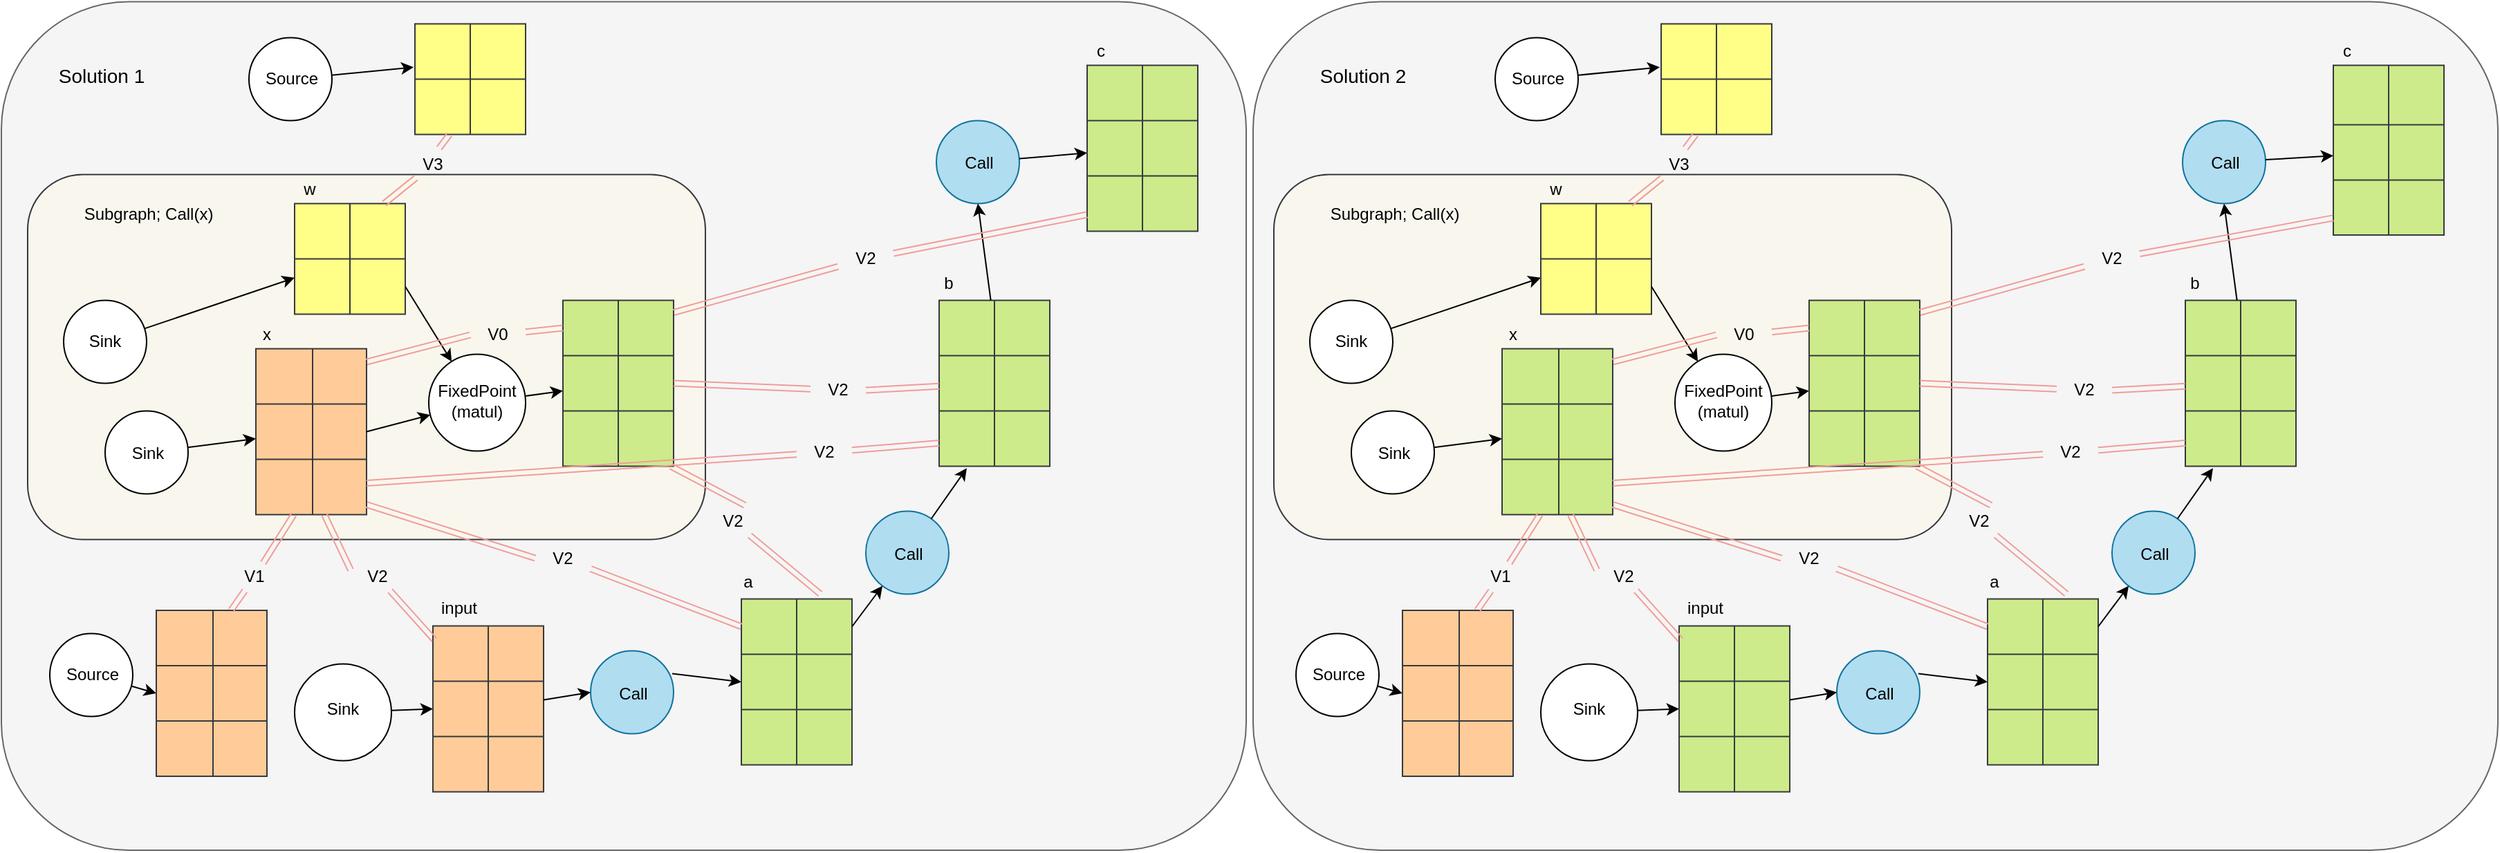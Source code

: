 <mxfile version="14.4.2" type="device"><diagram id="dzN43u1hBWLjYu7egHcY" name="Page-1"><mxGraphModel dx="1426" dy="2090" grid="1" gridSize="10" guides="1" tooltips="1" connect="1" arrows="1" fold="1" page="1" pageScale="1" pageWidth="827" pageHeight="1169" math="0" shadow="0"><root><mxCell id="0"/><mxCell id="1" parent="0"/><mxCell id="K7MbgwBuKW4R1O-L0x9b-153" value="" style="rounded=1;whiteSpace=wrap;html=1;fillColor=#f5f5f5;strokeColor=#666666;fontColor=#333333;" vertex="1" parent="1"><mxGeometry x="995" y="-1028.75" width="900" height="613.75" as="geometry"/></mxCell><mxCell id="K7MbgwBuKW4R1O-L0x9b-154" value="" style="rounded=1;whiteSpace=wrap;html=1;fillColor=#f5f5f5;strokeColor=#666666;fontColor=#333333;" vertex="1" parent="1"><mxGeometry x="90" y="-1028.75" width="900" height="613.75" as="geometry"/></mxCell><mxCell id="h7tAtBvTs8rmDFbUliKe-66" value="" style="rounded=1;whiteSpace=wrap;html=1;fillColor=#f9f7ed;strokeColor=#36393d;" parent="1" vertex="1"><mxGeometry x="109" y="-903.75" width="490" height="264" as="geometry"/></mxCell><mxCell id="h7tAtBvTs8rmDFbUliKe-14" value="" style="ellipse;whiteSpace=wrap;html=1;gradientColor=none;" parent="1" vertex="1"><mxGeometry x="165" y="-732.75" width="60" height="60" as="geometry"/></mxCell><mxCell id="h7tAtBvTs8rmDFbUliKe-22" value="" style="edgeStyle=none;rounded=0;orthogonalLoop=1;jettySize=auto;html=1;" parent="1" source="h7tAtBvTs8rmDFbUliKe-14" target="h7tAtBvTs8rmDFbUliKe-43" edge="1"><mxGeometry relative="1" as="geometry"><mxPoint x="235" y="-852.75" as="targetPoint"/></mxGeometry></mxCell><mxCell id="h7tAtBvTs8rmDFbUliKe-15" value="Sink" style="text;html=1;strokeColor=none;fillColor=none;align=center;verticalAlign=middle;whiteSpace=wrap;rounded=0;" parent="1" vertex="1"><mxGeometry x="176" y="-711.75" width="40" height="20" as="geometry"/></mxCell><mxCell id="h7tAtBvTs8rmDFbUliKe-49" style="edgeStyle=none;rounded=0;orthogonalLoop=1;jettySize=auto;html=1;entryX=0;entryY=0.342;entryDx=0;entryDy=0;entryPerimeter=0;" parent="1" source="h7tAtBvTs8rmDFbUliKe-19" target="h7tAtBvTs8rmDFbUliKe-36" edge="1"><mxGeometry relative="1" as="geometry"/></mxCell><mxCell id="h7tAtBvTs8rmDFbUliKe-19" value="" style="ellipse;whiteSpace=wrap;html=1;gradientColor=none;" parent="1" vertex="1"><mxGeometry x="135" y="-812.75" width="60" height="60" as="geometry"/></mxCell><mxCell id="h7tAtBvTs8rmDFbUliKe-20" value="Sink" style="text;html=1;strokeColor=none;fillColor=none;align=center;verticalAlign=middle;whiteSpace=wrap;rounded=0;" parent="1" vertex="1"><mxGeometry x="145" y="-792.75" width="40" height="20" as="geometry"/></mxCell><mxCell id="h7tAtBvTs8rmDFbUliKe-32" value="" style="shape=table;html=1;whiteSpace=wrap;startSize=0;container=1;collapsible=0;childLayout=tableLayout;fillColor=#ffff88;strokeColor=#36393d;" parent="1" vertex="1"><mxGeometry x="302" y="-882.75" width="80" height="80" as="geometry"/></mxCell><mxCell id="h7tAtBvTs8rmDFbUliKe-33" value="" style="shape=partialRectangle;html=1;whiteSpace=wrap;collapsible=0;dropTarget=0;pointerEvents=0;fillColor=none;top=0;left=0;bottom=0;right=0;points=[[0,0.5],[1,0.5]];portConstraint=eastwest;" parent="h7tAtBvTs8rmDFbUliKe-32" vertex="1"><mxGeometry width="80" height="40" as="geometry"/></mxCell><mxCell id="h7tAtBvTs8rmDFbUliKe-34" value="" style="shape=partialRectangle;html=1;whiteSpace=wrap;connectable=0;overflow=hidden;fillColor=none;top=0;left=0;bottom=0;right=0;" parent="h7tAtBvTs8rmDFbUliKe-33" vertex="1"><mxGeometry width="40" height="40" as="geometry"/></mxCell><mxCell id="h7tAtBvTs8rmDFbUliKe-35" value="" style="shape=partialRectangle;html=1;whiteSpace=wrap;connectable=0;overflow=hidden;fillColor=none;top=0;left=0;bottom=0;right=0;" parent="h7tAtBvTs8rmDFbUliKe-33" vertex="1"><mxGeometry x="40" width="40" height="40" as="geometry"/></mxCell><mxCell id="h7tAtBvTs8rmDFbUliKe-36" value="" style="shape=partialRectangle;html=1;whiteSpace=wrap;collapsible=0;dropTarget=0;pointerEvents=0;fillColor=none;top=0;left=0;bottom=0;right=0;points=[[0,0.5],[1,0.5]];portConstraint=eastwest;" parent="h7tAtBvTs8rmDFbUliKe-32" vertex="1"><mxGeometry y="40" width="80" height="40" as="geometry"/></mxCell><mxCell id="h7tAtBvTs8rmDFbUliKe-37" value="" style="shape=partialRectangle;html=1;whiteSpace=wrap;connectable=0;overflow=hidden;fillColor=none;top=0;left=0;bottom=0;right=0;" parent="h7tAtBvTs8rmDFbUliKe-36" vertex="1"><mxGeometry width="40" height="40" as="geometry"/></mxCell><mxCell id="h7tAtBvTs8rmDFbUliKe-38" value="" style="shape=partialRectangle;html=1;whiteSpace=wrap;connectable=0;overflow=hidden;fillColor=none;top=0;left=0;bottom=0;right=0;" parent="h7tAtBvTs8rmDFbUliKe-36" vertex="1"><mxGeometry x="40" width="40" height="40" as="geometry"/></mxCell><mxCell id="h7tAtBvTs8rmDFbUliKe-39" value="" style="shape=table;html=1;whiteSpace=wrap;startSize=0;container=1;collapsible=0;childLayout=tableLayout;fillColor=#ffcc99;strokeColor=#36393d;" parent="1" vertex="1"><mxGeometry x="274" y="-777.75" width="80" height="120" as="geometry"/></mxCell><mxCell id="h7tAtBvTs8rmDFbUliKe-40" value="" style="shape=partialRectangle;html=1;whiteSpace=wrap;collapsible=0;dropTarget=0;pointerEvents=0;fillColor=none;top=0;left=0;bottom=0;right=0;points=[[0,0.5],[1,0.5]];portConstraint=eastwest;" parent="h7tAtBvTs8rmDFbUliKe-39" vertex="1"><mxGeometry width="80" height="40" as="geometry"/></mxCell><mxCell id="h7tAtBvTs8rmDFbUliKe-41" value="" style="shape=partialRectangle;html=1;whiteSpace=wrap;connectable=0;overflow=hidden;fillColor=none;top=0;left=0;bottom=0;right=0;" parent="h7tAtBvTs8rmDFbUliKe-40" vertex="1"><mxGeometry width="41" height="40" as="geometry"/></mxCell><mxCell id="h7tAtBvTs8rmDFbUliKe-42" value="" style="shape=partialRectangle;html=1;whiteSpace=wrap;connectable=0;overflow=hidden;fillColor=none;top=0;left=0;bottom=0;right=0;" parent="h7tAtBvTs8rmDFbUliKe-40" vertex="1"><mxGeometry x="41" width="39" height="40" as="geometry"/></mxCell><mxCell id="h7tAtBvTs8rmDFbUliKe-43" value="" style="shape=partialRectangle;html=1;whiteSpace=wrap;collapsible=0;dropTarget=0;pointerEvents=0;fillColor=none;top=0;left=0;bottom=0;right=0;points=[[0,0.5],[1,0.5]];portConstraint=eastwest;" parent="h7tAtBvTs8rmDFbUliKe-39" vertex="1"><mxGeometry y="40" width="80" height="40" as="geometry"/></mxCell><mxCell id="h7tAtBvTs8rmDFbUliKe-44" value="" style="shape=partialRectangle;html=1;whiteSpace=wrap;connectable=0;overflow=hidden;fillColor=none;top=0;left=0;bottom=0;right=0;" parent="h7tAtBvTs8rmDFbUliKe-43" vertex="1"><mxGeometry width="41" height="40" as="geometry"/></mxCell><mxCell id="h7tAtBvTs8rmDFbUliKe-45" value="" style="shape=partialRectangle;html=1;whiteSpace=wrap;connectable=0;overflow=hidden;fillColor=none;top=0;left=0;bottom=0;right=0;" parent="h7tAtBvTs8rmDFbUliKe-43" vertex="1"><mxGeometry x="41" width="39" height="40" as="geometry"/></mxCell><mxCell id="h7tAtBvTs8rmDFbUliKe-46" value="" style="shape=partialRectangle;html=1;whiteSpace=wrap;collapsible=0;dropTarget=0;pointerEvents=0;fillColor=none;top=0;left=0;bottom=0;right=0;points=[[0,0.5],[1,0.5]];portConstraint=eastwest;" parent="h7tAtBvTs8rmDFbUliKe-39" vertex="1"><mxGeometry y="80" width="80" height="40" as="geometry"/></mxCell><mxCell id="h7tAtBvTs8rmDFbUliKe-47" value="" style="shape=partialRectangle;html=1;whiteSpace=wrap;connectable=0;overflow=hidden;fillColor=none;top=0;left=0;bottom=0;right=0;" parent="h7tAtBvTs8rmDFbUliKe-46" vertex="1"><mxGeometry width="41" height="40" as="geometry"/></mxCell><mxCell id="h7tAtBvTs8rmDFbUliKe-48" value="" style="shape=partialRectangle;html=1;whiteSpace=wrap;connectable=0;overflow=hidden;fillColor=none;top=0;left=0;bottom=0;right=0;" parent="h7tAtBvTs8rmDFbUliKe-46" vertex="1"><mxGeometry x="41" width="39" height="40" as="geometry"/></mxCell><mxCell id="h7tAtBvTs8rmDFbUliKe-65" style="edgeStyle=none;rounded=0;orthogonalLoop=1;jettySize=auto;html=1;" parent="1" source="h7tAtBvTs8rmDFbUliKe-51" target="h7tAtBvTs8rmDFbUliKe-59" edge="1"><mxGeometry relative="1" as="geometry"/></mxCell><mxCell id="h7tAtBvTs8rmDFbUliKe-51" value="" style="ellipse;whiteSpace=wrap;html=1;gradientColor=none;" parent="1" vertex="1"><mxGeometry x="399" y="-773.75" width="70" height="70" as="geometry"/></mxCell><mxCell id="h7tAtBvTs8rmDFbUliKe-52" value="FixedPoint&lt;br&gt;(matul)" style="text;html=1;strokeColor=none;fillColor=none;align=center;verticalAlign=middle;whiteSpace=wrap;rounded=0;" parent="1" vertex="1"><mxGeometry x="414" y="-749.75" width="40" height="20" as="geometry"/></mxCell><mxCell id="h7tAtBvTs8rmDFbUliKe-53" style="edgeStyle=none;rounded=0;orthogonalLoop=1;jettySize=auto;html=1;exitX=1;exitY=0.5;exitDx=0;exitDy=0;" parent="1" source="h7tAtBvTs8rmDFbUliKe-43" target="h7tAtBvTs8rmDFbUliKe-51" edge="1"><mxGeometry relative="1" as="geometry"/></mxCell><mxCell id="h7tAtBvTs8rmDFbUliKe-54" style="edgeStyle=none;rounded=0;orthogonalLoop=1;jettySize=auto;html=1;exitX=1;exitY=0.5;exitDx=0;exitDy=0;" parent="1" source="h7tAtBvTs8rmDFbUliKe-36" target="h7tAtBvTs8rmDFbUliKe-51" edge="1"><mxGeometry relative="1" as="geometry"/></mxCell><mxCell id="h7tAtBvTs8rmDFbUliKe-55" value="" style="shape=table;html=1;whiteSpace=wrap;startSize=0;container=1;collapsible=0;childLayout=tableLayout;fillColor=#cdeb8b;strokeColor=#36393d;" parent="1" vertex="1"><mxGeometry x="496" y="-812.75" width="80" height="120" as="geometry"/></mxCell><mxCell id="h7tAtBvTs8rmDFbUliKe-56" value="" style="shape=partialRectangle;html=1;whiteSpace=wrap;collapsible=0;dropTarget=0;pointerEvents=0;fillColor=none;top=0;left=0;bottom=0;right=0;points=[[0,0.5],[1,0.5]];portConstraint=eastwest;" parent="h7tAtBvTs8rmDFbUliKe-55" vertex="1"><mxGeometry width="80" height="40" as="geometry"/></mxCell><mxCell id="h7tAtBvTs8rmDFbUliKe-57" value="" style="shape=partialRectangle;html=1;whiteSpace=wrap;connectable=0;overflow=hidden;top=0;left=0;bottom=0;right=0;fillColor=none;" parent="h7tAtBvTs8rmDFbUliKe-56" vertex="1"><mxGeometry width="40" height="40" as="geometry"/></mxCell><mxCell id="h7tAtBvTs8rmDFbUliKe-58" value="" style="shape=partialRectangle;html=1;whiteSpace=wrap;connectable=0;overflow=hidden;top=0;left=0;bottom=0;right=0;fillColor=none;" parent="h7tAtBvTs8rmDFbUliKe-56" vertex="1"><mxGeometry x="40" width="40" height="40" as="geometry"/></mxCell><mxCell id="h7tAtBvTs8rmDFbUliKe-59" value="" style="shape=partialRectangle;html=1;whiteSpace=wrap;collapsible=0;dropTarget=0;pointerEvents=0;fillColor=none;top=0;left=0;bottom=0;right=0;points=[[0,0.5],[1,0.5]];portConstraint=eastwest;" parent="h7tAtBvTs8rmDFbUliKe-55" vertex="1"><mxGeometry y="40" width="80" height="40" as="geometry"/></mxCell><mxCell id="h7tAtBvTs8rmDFbUliKe-60" value="" style="shape=partialRectangle;html=1;whiteSpace=wrap;connectable=0;overflow=hidden;top=0;left=0;bottom=0;right=0;fillColor=none;" parent="h7tAtBvTs8rmDFbUliKe-59" vertex="1"><mxGeometry width="40" height="40" as="geometry"/></mxCell><mxCell id="h7tAtBvTs8rmDFbUliKe-61" value="" style="shape=partialRectangle;html=1;whiteSpace=wrap;connectable=0;overflow=hidden;top=0;left=0;bottom=0;right=0;fillColor=none;" parent="h7tAtBvTs8rmDFbUliKe-59" vertex="1"><mxGeometry x="40" width="40" height="40" as="geometry"/></mxCell><mxCell id="h7tAtBvTs8rmDFbUliKe-62" value="" style="shape=partialRectangle;html=1;whiteSpace=wrap;collapsible=0;dropTarget=0;pointerEvents=0;fillColor=none;top=0;left=0;bottom=0;right=0;points=[[0,0.5],[1,0.5]];portConstraint=eastwest;" parent="h7tAtBvTs8rmDFbUliKe-55" vertex="1"><mxGeometry y="80" width="80" height="40" as="geometry"/></mxCell><mxCell id="h7tAtBvTs8rmDFbUliKe-63" value="" style="shape=partialRectangle;html=1;whiteSpace=wrap;connectable=0;overflow=hidden;top=0;left=0;bottom=0;right=0;fillColor=none;" parent="h7tAtBvTs8rmDFbUliKe-62" vertex="1"><mxGeometry width="40" height="40" as="geometry"/></mxCell><mxCell id="h7tAtBvTs8rmDFbUliKe-64" value="" style="shape=partialRectangle;html=1;whiteSpace=wrap;connectable=0;overflow=hidden;fillColor=none;top=0;left=0;bottom=0;right=0;" parent="h7tAtBvTs8rmDFbUliKe-62" vertex="1"><mxGeometry x="40" width="40" height="40" as="geometry"/></mxCell><mxCell id="h7tAtBvTs8rmDFbUliKe-84" style="edgeStyle=none;rounded=0;orthogonalLoop=1;jettySize=auto;html=1;entryX=0;entryY=0.5;entryDx=0;entryDy=0;" parent="1" source="h7tAtBvTs8rmDFbUliKe-67" target="h7tAtBvTs8rmDFbUliKe-77" edge="1"><mxGeometry relative="1" as="geometry"/></mxCell><mxCell id="h7tAtBvTs8rmDFbUliKe-67" value="" style="ellipse;whiteSpace=wrap;html=1;gradientColor=none;" parent="1" vertex="1"><mxGeometry x="302" y="-549.75" width="70" height="70" as="geometry"/></mxCell><mxCell id="h7tAtBvTs8rmDFbUliKe-68" value="Sink" style="text;html=1;strokeColor=none;fillColor=none;align=center;verticalAlign=middle;whiteSpace=wrap;rounded=0;" parent="1" vertex="1"><mxGeometry x="317" y="-524.75" width="40" height="15" as="geometry"/></mxCell><mxCell id="h7tAtBvTs8rmDFbUliKe-73" value="" style="shape=table;html=1;whiteSpace=wrap;startSize=0;container=1;collapsible=0;childLayout=tableLayout;fillColor=#ffcc99;strokeColor=#36393d;" parent="1" vertex="1"><mxGeometry x="402" y="-577.25" width="80" height="120" as="geometry"/></mxCell><mxCell id="h7tAtBvTs8rmDFbUliKe-74" value="" style="shape=partialRectangle;html=1;whiteSpace=wrap;collapsible=0;dropTarget=0;pointerEvents=0;fillColor=none;top=0;left=0;bottom=0;right=0;points=[[0,0.5],[1,0.5]];portConstraint=eastwest;" parent="h7tAtBvTs8rmDFbUliKe-73" vertex="1"><mxGeometry width="80" height="40" as="geometry"/></mxCell><mxCell id="h7tAtBvTs8rmDFbUliKe-75" value="" style="shape=partialRectangle;html=1;whiteSpace=wrap;connectable=0;overflow=hidden;fillColor=none;top=0;left=0;bottom=0;right=0;" parent="h7tAtBvTs8rmDFbUliKe-74" vertex="1"><mxGeometry width="40" height="40" as="geometry"/></mxCell><mxCell id="h7tAtBvTs8rmDFbUliKe-76" value="" style="shape=partialRectangle;html=1;whiteSpace=wrap;connectable=0;overflow=hidden;fillColor=none;top=0;left=0;bottom=0;right=0;" parent="h7tAtBvTs8rmDFbUliKe-74" vertex="1"><mxGeometry x="40" width="40" height="40" as="geometry"/></mxCell><mxCell id="h7tAtBvTs8rmDFbUliKe-77" value="" style="shape=partialRectangle;html=1;whiteSpace=wrap;collapsible=0;dropTarget=0;pointerEvents=0;fillColor=none;top=0;left=0;bottom=0;right=0;points=[[0,0.5],[1,0.5]];portConstraint=eastwest;" parent="h7tAtBvTs8rmDFbUliKe-73" vertex="1"><mxGeometry y="40" width="80" height="40" as="geometry"/></mxCell><mxCell id="h7tAtBvTs8rmDFbUliKe-78" value="" style="shape=partialRectangle;html=1;whiteSpace=wrap;connectable=0;overflow=hidden;fillColor=none;top=0;left=0;bottom=0;right=0;" parent="h7tAtBvTs8rmDFbUliKe-77" vertex="1"><mxGeometry width="40" height="40" as="geometry"/></mxCell><mxCell id="h7tAtBvTs8rmDFbUliKe-79" value="" style="shape=partialRectangle;html=1;whiteSpace=wrap;connectable=0;overflow=hidden;fillColor=none;top=0;left=0;bottom=0;right=0;" parent="h7tAtBvTs8rmDFbUliKe-77" vertex="1"><mxGeometry x="40" width="40" height="40" as="geometry"/></mxCell><mxCell id="h7tAtBvTs8rmDFbUliKe-80" value="" style="shape=partialRectangle;html=1;whiteSpace=wrap;collapsible=0;dropTarget=0;pointerEvents=0;fillColor=none;top=0;left=0;bottom=0;right=0;points=[[0,0.5],[1,0.5]];portConstraint=eastwest;" parent="h7tAtBvTs8rmDFbUliKe-73" vertex="1"><mxGeometry y="80" width="80" height="40" as="geometry"/></mxCell><mxCell id="h7tAtBvTs8rmDFbUliKe-81" value="" style="shape=partialRectangle;html=1;whiteSpace=wrap;connectable=0;overflow=hidden;fillColor=none;top=0;left=0;bottom=0;right=0;" parent="h7tAtBvTs8rmDFbUliKe-80" vertex="1"><mxGeometry width="40" height="40" as="geometry"/></mxCell><mxCell id="h7tAtBvTs8rmDFbUliKe-82" value="" style="shape=partialRectangle;html=1;whiteSpace=wrap;connectable=0;overflow=hidden;fillColor=none;top=0;left=0;bottom=0;right=0;" parent="h7tAtBvTs8rmDFbUliKe-80" vertex="1"><mxGeometry x="40" width="40" height="40" as="geometry"/></mxCell><mxCell id="h7tAtBvTs8rmDFbUliKe-85" value="" style="ellipse;whiteSpace=wrap;html=1;fillColor=#b1ddf0;strokeColor=#10739e;" parent="1" vertex="1"><mxGeometry x="516" y="-559.25" width="60" height="60" as="geometry"/></mxCell><mxCell id="h7tAtBvTs8rmDFbUliKe-99" style="edgeStyle=none;rounded=0;orthogonalLoop=1;jettySize=auto;html=1;entryX=0;entryY=0.5;entryDx=0;entryDy=0;" parent="1" target="h7tAtBvTs8rmDFbUliKe-92" edge="1"><mxGeometry relative="1" as="geometry"><mxPoint x="575" y="-542.75" as="sourcePoint"/></mxGeometry></mxCell><mxCell id="h7tAtBvTs8rmDFbUliKe-87" value="Call" style="text;html=1;strokeColor=none;fillColor=none;align=center;verticalAlign=middle;whiteSpace=wrap;rounded=0;" parent="1" vertex="1"><mxGeometry x="527" y="-537.75" width="40" height="18.5" as="geometry"/></mxCell><mxCell id="h7tAtBvTs8rmDFbUliKe-88" value="" style="shape=table;html=1;whiteSpace=wrap;startSize=0;container=1;collapsible=0;childLayout=tableLayout;fillColor=#cdeb8b;strokeColor=#36393d;" parent="1" vertex="1"><mxGeometry x="625" y="-596.75" width="80" height="120" as="geometry"/></mxCell><mxCell id="h7tAtBvTs8rmDFbUliKe-89" value="" style="shape=partialRectangle;html=1;whiteSpace=wrap;collapsible=0;dropTarget=0;pointerEvents=0;fillColor=none;top=0;left=0;bottom=0;right=0;points=[[0,0.5],[1,0.5]];portConstraint=eastwest;" parent="h7tAtBvTs8rmDFbUliKe-88" vertex="1"><mxGeometry width="80" height="40" as="geometry"/></mxCell><mxCell id="h7tAtBvTs8rmDFbUliKe-90" value="" style="shape=partialRectangle;html=1;whiteSpace=wrap;connectable=0;overflow=hidden;fillColor=none;top=0;left=0;bottom=0;right=0;" parent="h7tAtBvTs8rmDFbUliKe-89" vertex="1"><mxGeometry width="40" height="40" as="geometry"/></mxCell><mxCell id="h7tAtBvTs8rmDFbUliKe-91" value="" style="shape=partialRectangle;html=1;whiteSpace=wrap;connectable=0;overflow=hidden;fillColor=none;top=0;left=0;bottom=0;right=0;" parent="h7tAtBvTs8rmDFbUliKe-89" vertex="1"><mxGeometry x="40" width="40" height="40" as="geometry"/></mxCell><mxCell id="h7tAtBvTs8rmDFbUliKe-92" value="" style="shape=partialRectangle;html=1;whiteSpace=wrap;collapsible=0;dropTarget=0;pointerEvents=0;fillColor=none;top=0;left=0;bottom=0;right=0;points=[[0,0.5],[1,0.5]];portConstraint=eastwest;" parent="h7tAtBvTs8rmDFbUliKe-88" vertex="1"><mxGeometry y="40" width="80" height="40" as="geometry"/></mxCell><mxCell id="h7tAtBvTs8rmDFbUliKe-93" value="" style="shape=partialRectangle;html=1;whiteSpace=wrap;connectable=0;overflow=hidden;fillColor=none;top=0;left=0;bottom=0;right=0;" parent="h7tAtBvTs8rmDFbUliKe-92" vertex="1"><mxGeometry width="40" height="40" as="geometry"/></mxCell><mxCell id="h7tAtBvTs8rmDFbUliKe-94" value="" style="shape=partialRectangle;html=1;whiteSpace=wrap;connectable=0;overflow=hidden;fillColor=none;top=0;left=0;bottom=0;right=0;" parent="h7tAtBvTs8rmDFbUliKe-92" vertex="1"><mxGeometry x="40" width="40" height="40" as="geometry"/></mxCell><mxCell id="h7tAtBvTs8rmDFbUliKe-95" value="" style="shape=partialRectangle;html=1;whiteSpace=wrap;collapsible=0;dropTarget=0;pointerEvents=0;fillColor=none;top=0;left=0;bottom=0;right=0;points=[[0,0.5],[1,0.5]];portConstraint=eastwest;" parent="h7tAtBvTs8rmDFbUliKe-88" vertex="1"><mxGeometry y="80" width="80" height="40" as="geometry"/></mxCell><mxCell id="h7tAtBvTs8rmDFbUliKe-96" value="" style="shape=partialRectangle;html=1;whiteSpace=wrap;connectable=0;overflow=hidden;fillColor=none;top=0;left=0;bottom=0;right=0;" parent="h7tAtBvTs8rmDFbUliKe-95" vertex="1"><mxGeometry width="40" height="40" as="geometry"/></mxCell><mxCell id="h7tAtBvTs8rmDFbUliKe-97" value="" style="shape=partialRectangle;html=1;whiteSpace=wrap;connectable=0;overflow=hidden;fillColor=none;top=0;left=0;bottom=0;right=0;" parent="h7tAtBvTs8rmDFbUliKe-95" vertex="1"><mxGeometry x="40" width="40" height="40" as="geometry"/></mxCell><mxCell id="h7tAtBvTs8rmDFbUliKe-98" style="edgeStyle=none;rounded=0;orthogonalLoop=1;jettySize=auto;html=1;entryX=0;entryY=0.5;entryDx=0;entryDy=0;" parent="1" source="h7tAtBvTs8rmDFbUliKe-77" target="h7tAtBvTs8rmDFbUliKe-85" edge="1"><mxGeometry relative="1" as="geometry"/></mxCell><mxCell id="h7tAtBvTs8rmDFbUliKe-113" value="" style="ellipse;whiteSpace=wrap;html=1;fillColor=#b1ddf0;strokeColor=#10739e;" parent="1" vertex="1"><mxGeometry x="715" y="-660.25" width="60" height="60" as="geometry"/></mxCell><mxCell id="h7tAtBvTs8rmDFbUliKe-114" style="edgeStyle=none;rounded=0;orthogonalLoop=1;jettySize=auto;html=1;entryX=0.25;entryY=1.033;entryDx=0;entryDy=0;entryPerimeter=0;" parent="1" source="h7tAtBvTs8rmDFbUliKe-113" target="h7tAtBvTs8rmDFbUliKe-123" edge="1"><mxGeometry relative="1" as="geometry"><mxPoint x="775" y="-630.25" as="sourcePoint"/></mxGeometry></mxCell><mxCell id="h7tAtBvTs8rmDFbUliKe-115" value="Call" style="text;html=1;strokeColor=none;fillColor=none;align=center;verticalAlign=middle;whiteSpace=wrap;rounded=0;" parent="1" vertex="1"><mxGeometry x="726" y="-638.75" width="40" height="18.5" as="geometry"/></mxCell><mxCell id="h7tAtBvTs8rmDFbUliKe-116" value="" style="shape=table;html=1;whiteSpace=wrap;startSize=0;container=1;collapsible=0;childLayout=tableLayout;fillColor=#cdeb8b;strokeColor=#36393d;" parent="1" vertex="1"><mxGeometry x="768" y="-812.75" width="80" height="120" as="geometry"/></mxCell><mxCell id="h7tAtBvTs8rmDFbUliKe-117" value="" style="shape=partialRectangle;html=1;whiteSpace=wrap;collapsible=0;dropTarget=0;pointerEvents=0;fillColor=none;top=0;left=0;bottom=0;right=0;points=[[0,0.5],[1,0.5]];portConstraint=eastwest;" parent="h7tAtBvTs8rmDFbUliKe-116" vertex="1"><mxGeometry width="80" height="40" as="geometry"/></mxCell><mxCell id="h7tAtBvTs8rmDFbUliKe-118" value="" style="shape=partialRectangle;html=1;whiteSpace=wrap;connectable=0;overflow=hidden;fillColor=none;top=0;left=0;bottom=0;right=0;" parent="h7tAtBvTs8rmDFbUliKe-117" vertex="1"><mxGeometry width="40" height="40" as="geometry"/></mxCell><mxCell id="h7tAtBvTs8rmDFbUliKe-119" value="" style="shape=partialRectangle;html=1;whiteSpace=wrap;connectable=0;overflow=hidden;fillColor=none;top=0;left=0;bottom=0;right=0;" parent="h7tAtBvTs8rmDFbUliKe-117" vertex="1"><mxGeometry x="40" width="40" height="40" as="geometry"/></mxCell><mxCell id="h7tAtBvTs8rmDFbUliKe-120" value="" style="shape=partialRectangle;html=1;whiteSpace=wrap;collapsible=0;dropTarget=0;pointerEvents=0;fillColor=none;top=0;left=0;bottom=0;right=0;points=[[0,0.5],[1,0.5]];portConstraint=eastwest;" parent="h7tAtBvTs8rmDFbUliKe-116" vertex="1"><mxGeometry y="40" width="80" height="40" as="geometry"/></mxCell><mxCell id="h7tAtBvTs8rmDFbUliKe-121" value="" style="shape=partialRectangle;html=1;whiteSpace=wrap;connectable=0;overflow=hidden;fillColor=none;top=0;left=0;bottom=0;right=0;" parent="h7tAtBvTs8rmDFbUliKe-120" vertex="1"><mxGeometry width="40" height="40" as="geometry"/></mxCell><mxCell id="h7tAtBvTs8rmDFbUliKe-122" value="" style="shape=partialRectangle;html=1;whiteSpace=wrap;connectable=0;overflow=hidden;fillColor=none;top=0;left=0;bottom=0;right=0;" parent="h7tAtBvTs8rmDFbUliKe-120" vertex="1"><mxGeometry x="40" width="40" height="40" as="geometry"/></mxCell><mxCell id="h7tAtBvTs8rmDFbUliKe-123" value="" style="shape=partialRectangle;html=1;whiteSpace=wrap;collapsible=0;dropTarget=0;pointerEvents=0;fillColor=none;top=0;left=0;bottom=0;right=0;points=[[0,0.5],[1,0.5]];portConstraint=eastwest;" parent="h7tAtBvTs8rmDFbUliKe-116" vertex="1"><mxGeometry y="80" width="80" height="40" as="geometry"/></mxCell><mxCell id="h7tAtBvTs8rmDFbUliKe-124" value="" style="shape=partialRectangle;html=1;whiteSpace=wrap;connectable=0;overflow=hidden;fillColor=none;top=0;left=0;bottom=0;right=0;" parent="h7tAtBvTs8rmDFbUliKe-123" vertex="1"><mxGeometry width="40" height="40" as="geometry"/></mxCell><mxCell id="h7tAtBvTs8rmDFbUliKe-125" value="" style="shape=partialRectangle;html=1;whiteSpace=wrap;connectable=0;overflow=hidden;fillColor=none;top=0;left=0;bottom=0;right=0;" parent="h7tAtBvTs8rmDFbUliKe-123" vertex="1"><mxGeometry x="40" width="40" height="40" as="geometry"/></mxCell><mxCell id="h7tAtBvTs8rmDFbUliKe-126" style="edgeStyle=none;rounded=0;orthogonalLoop=1;jettySize=auto;html=1;exitX=1;exitY=0.5;exitDx=0;exitDy=0;" parent="1" source="h7tAtBvTs8rmDFbUliKe-89" target="h7tAtBvTs8rmDFbUliKe-113" edge="1"><mxGeometry relative="1" as="geometry"><mxPoint x="645" y="-612.75" as="targetPoint"/></mxGeometry></mxCell><mxCell id="h7tAtBvTs8rmDFbUliKe-127" value="" style="ellipse;whiteSpace=wrap;html=1;fillColor=#b1ddf0;strokeColor=#10739e;" parent="1" vertex="1"><mxGeometry x="766" y="-942.75" width="60" height="60" as="geometry"/></mxCell><mxCell id="h7tAtBvTs8rmDFbUliKe-128" style="edgeStyle=none;rounded=0;orthogonalLoop=1;jettySize=auto;html=1;" parent="1" source="h7tAtBvTs8rmDFbUliKe-127" target="h7tAtBvTs8rmDFbUliKe-134" edge="1"><mxGeometry relative="1" as="geometry"><mxPoint x="745" y="-910.25" as="sourcePoint"/></mxGeometry></mxCell><mxCell id="h7tAtBvTs8rmDFbUliKe-129" value="Call" style="text;html=1;strokeColor=none;fillColor=none;align=center;verticalAlign=middle;whiteSpace=wrap;rounded=0;" parent="1" vertex="1"><mxGeometry x="777" y="-921.25" width="40" height="18.5" as="geometry"/></mxCell><mxCell id="h7tAtBvTs8rmDFbUliKe-130" value="" style="shape=table;html=1;whiteSpace=wrap;startSize=0;container=1;collapsible=0;childLayout=tableLayout;fillColor=#cdeb8b;strokeColor=#36393d;" parent="1" vertex="1"><mxGeometry x="875" y="-982.75" width="80" height="120" as="geometry"/></mxCell><mxCell id="h7tAtBvTs8rmDFbUliKe-131" value="" style="shape=partialRectangle;html=1;whiteSpace=wrap;collapsible=0;dropTarget=0;pointerEvents=0;fillColor=none;top=0;left=0;bottom=0;right=0;points=[[0,0.5],[1,0.5]];portConstraint=eastwest;" parent="h7tAtBvTs8rmDFbUliKe-130" vertex="1"><mxGeometry width="80" height="40" as="geometry"/></mxCell><mxCell id="h7tAtBvTs8rmDFbUliKe-132" value="" style="shape=partialRectangle;html=1;whiteSpace=wrap;connectable=0;overflow=hidden;fillColor=none;top=0;left=0;bottom=0;right=0;" parent="h7tAtBvTs8rmDFbUliKe-131" vertex="1"><mxGeometry width="40" height="40" as="geometry"/></mxCell><mxCell id="h7tAtBvTs8rmDFbUliKe-133" value="" style="shape=partialRectangle;html=1;whiteSpace=wrap;connectable=0;overflow=hidden;fillColor=none;top=0;left=0;bottom=0;right=0;" parent="h7tAtBvTs8rmDFbUliKe-131" vertex="1"><mxGeometry x="40" width="40" height="40" as="geometry"/></mxCell><mxCell id="h7tAtBvTs8rmDFbUliKe-134" value="" style="shape=partialRectangle;html=1;whiteSpace=wrap;collapsible=0;dropTarget=0;pointerEvents=0;fillColor=none;top=0;left=0;bottom=0;right=0;points=[[0,0.5],[1,0.5]];portConstraint=eastwest;" parent="h7tAtBvTs8rmDFbUliKe-130" vertex="1"><mxGeometry y="40" width="80" height="40" as="geometry"/></mxCell><mxCell id="h7tAtBvTs8rmDFbUliKe-135" value="" style="shape=partialRectangle;html=1;whiteSpace=wrap;connectable=0;overflow=hidden;fillColor=none;top=0;left=0;bottom=0;right=0;" parent="h7tAtBvTs8rmDFbUliKe-134" vertex="1"><mxGeometry width="40" height="40" as="geometry"/></mxCell><mxCell id="h7tAtBvTs8rmDFbUliKe-136" value="" style="shape=partialRectangle;html=1;whiteSpace=wrap;connectable=0;overflow=hidden;fillColor=none;top=0;left=0;bottom=0;right=0;" parent="h7tAtBvTs8rmDFbUliKe-134" vertex="1"><mxGeometry x="40" width="40" height="40" as="geometry"/></mxCell><mxCell id="h7tAtBvTs8rmDFbUliKe-137" value="" style="shape=partialRectangle;html=1;whiteSpace=wrap;collapsible=0;dropTarget=0;pointerEvents=0;fillColor=none;top=0;left=0;bottom=0;right=0;points=[[0,0.5],[1,0.5]];portConstraint=eastwest;" parent="h7tAtBvTs8rmDFbUliKe-130" vertex="1"><mxGeometry y="80" width="80" height="40" as="geometry"/></mxCell><mxCell id="h7tAtBvTs8rmDFbUliKe-138" value="" style="shape=partialRectangle;html=1;whiteSpace=wrap;connectable=0;overflow=hidden;fillColor=none;top=0;left=0;bottom=0;right=0;" parent="h7tAtBvTs8rmDFbUliKe-137" vertex="1"><mxGeometry width="40" height="40" as="geometry"/></mxCell><mxCell id="h7tAtBvTs8rmDFbUliKe-139" value="" style="shape=partialRectangle;html=1;whiteSpace=wrap;connectable=0;overflow=hidden;fillColor=none;top=0;left=0;bottom=0;right=0;" parent="h7tAtBvTs8rmDFbUliKe-137" vertex="1"><mxGeometry x="40" width="40" height="40" as="geometry"/></mxCell><mxCell id="h7tAtBvTs8rmDFbUliKe-140" style="edgeStyle=none;rounded=0;orthogonalLoop=1;jettySize=auto;html=1;entryX=0.5;entryY=1;entryDx=0;entryDy=0;" parent="1" source="h7tAtBvTs8rmDFbUliKe-117" target="h7tAtBvTs8rmDFbUliKe-127" edge="1"><mxGeometry relative="1" as="geometry"><mxPoint x="829" y="-852.75" as="targetPoint"/></mxGeometry></mxCell><mxCell id="h7tAtBvTs8rmDFbUliKe-144" style="edgeStyle=none;rounded=0;orthogonalLoop=1;jettySize=auto;html=1;exitX=0.25;exitY=1;exitDx=0;exitDy=0;" parent="1" edge="1"><mxGeometry relative="1" as="geometry"><mxPoint x="406" y="-579.75" as="sourcePoint"/><mxPoint x="406" y="-579.75" as="targetPoint"/></mxGeometry></mxCell><mxCell id="h7tAtBvTs8rmDFbUliKe-145" value="x" style="text;html=1;strokeColor=none;fillColor=none;align=center;verticalAlign=middle;whiteSpace=wrap;rounded=0;" parent="1" vertex="1"><mxGeometry x="262" y="-797.75" width="40" height="20" as="geometry"/></mxCell><mxCell id="h7tAtBvTs8rmDFbUliKe-146" value="w" style="text;html=1;strokeColor=none;fillColor=none;align=center;verticalAlign=middle;whiteSpace=wrap;rounded=0;" parent="1" vertex="1"><mxGeometry x="293" y="-902.75" width="40" height="20" as="geometry"/></mxCell><mxCell id="h7tAtBvTs8rmDFbUliKe-192" style="edgeStyle=none;shape=link;rounded=0;orthogonalLoop=1;jettySize=auto;html=1;exitX=0;exitY=0.5;exitDx=0;exitDy=0;fillColor=#ffcccc;strokeColor=#F19C99;" parent="1" source="h7tAtBvTs8rmDFbUliKe-211" target="h7tAtBvTs8rmDFbUliKe-46" edge="1"><mxGeometry relative="1" as="geometry"/></mxCell><mxCell id="h7tAtBvTs8rmDFbUliKe-147" value="a" style="text;html=1;strokeColor=none;fillColor=none;align=center;verticalAlign=middle;whiteSpace=wrap;rounded=0;" parent="1" vertex="1"><mxGeometry x="610" y="-619.25" width="40" height="20" as="geometry"/></mxCell><mxCell id="h7tAtBvTs8rmDFbUliKe-148" value="b" style="text;html=1;strokeColor=none;fillColor=none;align=center;verticalAlign=middle;whiteSpace=wrap;rounded=0;" parent="1" vertex="1"><mxGeometry x="755" y="-834.75" width="40" height="20" as="geometry"/></mxCell><mxCell id="h7tAtBvTs8rmDFbUliKe-149" value="c" style="text;html=1;strokeColor=none;fillColor=none;align=center;verticalAlign=middle;whiteSpace=wrap;rounded=0;" parent="1" vertex="1"><mxGeometry x="865" y="-1002.75" width="40" height="20" as="geometry"/></mxCell><mxCell id="h7tAtBvTs8rmDFbUliKe-151" value="Subgraph; Call(x)" style="text;html=1;strokeColor=none;fillColor=none;align=center;verticalAlign=middle;whiteSpace=wrap;rounded=0;" parent="1" vertex="1"><mxGeometry x="121.5" y="-884.75" width="149" height="20" as="geometry"/></mxCell><mxCell id="h7tAtBvTs8rmDFbUliKe-157" value="" style="shape=table;html=1;whiteSpace=wrap;startSize=0;container=1;collapsible=0;childLayout=tableLayout;fillColor=#ffff88;strokeColor=#36393d;" parent="1" vertex="1"><mxGeometry x="389" y="-1012.75" width="80" height="80" as="geometry"/></mxCell><mxCell id="h7tAtBvTs8rmDFbUliKe-158" value="" style="shape=partialRectangle;html=1;whiteSpace=wrap;collapsible=0;dropTarget=0;pointerEvents=0;fillColor=none;top=0;left=0;bottom=0;right=0;points=[[0,0.5],[1,0.5]];portConstraint=eastwest;" parent="h7tAtBvTs8rmDFbUliKe-157" vertex="1"><mxGeometry width="80" height="40" as="geometry"/></mxCell><mxCell id="h7tAtBvTs8rmDFbUliKe-159" value="" style="shape=partialRectangle;html=1;whiteSpace=wrap;connectable=0;overflow=hidden;fillColor=none;top=0;left=0;bottom=0;right=0;" parent="h7tAtBvTs8rmDFbUliKe-158" vertex="1"><mxGeometry width="40" height="40" as="geometry"/></mxCell><mxCell id="h7tAtBvTs8rmDFbUliKe-160" value="" style="shape=partialRectangle;html=1;whiteSpace=wrap;connectable=0;overflow=hidden;fillColor=none;top=0;left=0;bottom=0;right=0;" parent="h7tAtBvTs8rmDFbUliKe-158" vertex="1"><mxGeometry x="40" width="40" height="40" as="geometry"/></mxCell><mxCell id="h7tAtBvTs8rmDFbUliKe-161" value="" style="shape=partialRectangle;html=1;whiteSpace=wrap;collapsible=0;dropTarget=0;pointerEvents=0;fillColor=none;top=0;left=0;bottom=0;right=0;points=[[0,0.5],[1,0.5]];portConstraint=eastwest;" parent="h7tAtBvTs8rmDFbUliKe-157" vertex="1"><mxGeometry y="40" width="80" height="40" as="geometry"/></mxCell><mxCell id="h7tAtBvTs8rmDFbUliKe-162" value="" style="shape=partialRectangle;html=1;whiteSpace=wrap;connectable=0;overflow=hidden;fillColor=none;top=0;left=0;bottom=0;right=0;" parent="h7tAtBvTs8rmDFbUliKe-161" vertex="1"><mxGeometry width="40" height="40" as="geometry"/></mxCell><mxCell id="h7tAtBvTs8rmDFbUliKe-163" value="" style="shape=partialRectangle;html=1;whiteSpace=wrap;connectable=0;overflow=hidden;fillColor=none;top=0;left=0;bottom=0;right=0;" parent="h7tAtBvTs8rmDFbUliKe-161" vertex="1"><mxGeometry x="40" width="40" height="40" as="geometry"/></mxCell><mxCell id="h7tAtBvTs8rmDFbUliKe-168" style="edgeStyle=none;rounded=0;orthogonalLoop=1;jettySize=auto;html=1;entryX=-0.012;entryY=0.783;entryDx=0;entryDy=0;entryPerimeter=0;" parent="1" source="h7tAtBvTs8rmDFbUliKe-164" target="h7tAtBvTs8rmDFbUliKe-158" edge="1"><mxGeometry relative="1" as="geometry"/></mxCell><mxCell id="h7tAtBvTs8rmDFbUliKe-164" value="" style="ellipse;whiteSpace=wrap;html=1;gradientColor=none;" parent="1" vertex="1"><mxGeometry x="269" y="-1002.75" width="60" height="60" as="geometry"/></mxCell><mxCell id="h7tAtBvTs8rmDFbUliKe-165" value="Source" style="text;html=1;strokeColor=none;fillColor=none;align=center;verticalAlign=middle;whiteSpace=wrap;rounded=0;" parent="1" vertex="1"><mxGeometry x="280" y="-983.25" width="40" height="20" as="geometry"/></mxCell><mxCell id="h7tAtBvTs8rmDFbUliKe-177" style="edgeStyle=none;rounded=0;orthogonalLoop=1;jettySize=auto;html=1;entryX=0;entryY=0.5;entryDx=0;entryDy=0;" parent="1" source="h7tAtBvTs8rmDFbUliKe-178" target="h7tAtBvTs8rmDFbUliKe-184" edge="1"><mxGeometry relative="1" as="geometry"><mxPoint x="195" y="-533.75" as="targetPoint"/></mxGeometry></mxCell><mxCell id="h7tAtBvTs8rmDFbUliKe-178" value="" style="ellipse;whiteSpace=wrap;html=1;gradientColor=none;" parent="1" vertex="1"><mxGeometry x="125" y="-571.75" width="60" height="60" as="geometry"/></mxCell><mxCell id="h7tAtBvTs8rmDFbUliKe-179" value="Source" style="text;html=1;strokeColor=none;fillColor=none;align=center;verticalAlign=middle;whiteSpace=wrap;rounded=0;" parent="1" vertex="1"><mxGeometry x="136" y="-551.5" width="40" height="19.5" as="geometry"/></mxCell><mxCell id="h7tAtBvTs8rmDFbUliKe-180" value="" style="shape=table;html=1;whiteSpace=wrap;startSize=0;container=1;collapsible=0;childLayout=tableLayout;fillColor=#ffcc99;strokeColor=#36393d;" parent="1" vertex="1"><mxGeometry x="202" y="-588.5" width="80" height="120" as="geometry"/></mxCell><mxCell id="h7tAtBvTs8rmDFbUliKe-181" value="" style="shape=partialRectangle;html=1;whiteSpace=wrap;collapsible=0;dropTarget=0;pointerEvents=0;fillColor=none;top=0;left=0;bottom=0;right=0;points=[[0,0.5],[1,0.5]];portConstraint=eastwest;" parent="h7tAtBvTs8rmDFbUliKe-180" vertex="1"><mxGeometry width="80" height="40" as="geometry"/></mxCell><mxCell id="h7tAtBvTs8rmDFbUliKe-182" value="" style="shape=partialRectangle;html=1;whiteSpace=wrap;connectable=0;overflow=hidden;fillColor=none;top=0;left=0;bottom=0;right=0;" parent="h7tAtBvTs8rmDFbUliKe-181" vertex="1"><mxGeometry width="41" height="40" as="geometry"/></mxCell><mxCell id="h7tAtBvTs8rmDFbUliKe-183" value="" style="shape=partialRectangle;html=1;whiteSpace=wrap;connectable=0;overflow=hidden;fillColor=none;top=0;left=0;bottom=0;right=0;" parent="h7tAtBvTs8rmDFbUliKe-181" vertex="1"><mxGeometry x="41" width="39" height="40" as="geometry"/></mxCell><mxCell id="h7tAtBvTs8rmDFbUliKe-184" value="" style="shape=partialRectangle;html=1;whiteSpace=wrap;collapsible=0;dropTarget=0;pointerEvents=0;fillColor=none;top=0;left=0;bottom=0;right=0;points=[[0,0.5],[1,0.5]];portConstraint=eastwest;" parent="h7tAtBvTs8rmDFbUliKe-180" vertex="1"><mxGeometry y="40" width="80" height="40" as="geometry"/></mxCell><mxCell id="h7tAtBvTs8rmDFbUliKe-185" value="" style="shape=partialRectangle;html=1;whiteSpace=wrap;connectable=0;overflow=hidden;fillColor=none;top=0;left=0;bottom=0;right=0;" parent="h7tAtBvTs8rmDFbUliKe-184" vertex="1"><mxGeometry width="41" height="40" as="geometry"/></mxCell><mxCell id="h7tAtBvTs8rmDFbUliKe-186" value="" style="shape=partialRectangle;html=1;whiteSpace=wrap;connectable=0;overflow=hidden;fillColor=none;top=0;left=0;bottom=0;right=0;" parent="h7tAtBvTs8rmDFbUliKe-184" vertex="1"><mxGeometry x="41" width="39" height="40" as="geometry"/></mxCell><mxCell id="h7tAtBvTs8rmDFbUliKe-187" value="" style="shape=partialRectangle;html=1;whiteSpace=wrap;collapsible=0;dropTarget=0;pointerEvents=0;fillColor=none;top=0;left=0;bottom=0;right=0;points=[[0,0.5],[1,0.5]];portConstraint=eastwest;" parent="h7tAtBvTs8rmDFbUliKe-180" vertex="1"><mxGeometry y="80" width="80" height="40" as="geometry"/></mxCell><mxCell id="h7tAtBvTs8rmDFbUliKe-188" value="" style="shape=partialRectangle;html=1;whiteSpace=wrap;connectable=0;overflow=hidden;fillColor=none;top=0;left=0;bottom=0;right=0;" parent="h7tAtBvTs8rmDFbUliKe-187" vertex="1"><mxGeometry width="41" height="40" as="geometry"/></mxCell><mxCell id="h7tAtBvTs8rmDFbUliKe-189" value="" style="shape=partialRectangle;html=1;whiteSpace=wrap;connectable=0;overflow=hidden;fillColor=none;top=0;left=0;bottom=0;right=0;" parent="h7tAtBvTs8rmDFbUliKe-187" vertex="1"><mxGeometry x="41" width="39" height="40" as="geometry"/></mxCell><mxCell id="h7tAtBvTs8rmDFbUliKe-190" value="" style="shape=link;html=1;fillColor=#ffcccc;strokeColor=#F19C99;" parent="1" source="h7tAtBvTs8rmDFbUliKe-206" target="h7tAtBvTs8rmDFbUliKe-181" edge="1"><mxGeometry width="100" relative="1" as="geometry"><mxPoint x="535" y="-612.75" as="sourcePoint"/><mxPoint x="635" y="-612.75" as="targetPoint"/></mxGeometry></mxCell><mxCell id="h7tAtBvTs8rmDFbUliKe-191" style="edgeStyle=none;rounded=0;orthogonalLoop=1;jettySize=auto;html=1;shape=link;exitX=0.013;exitY=0.254;exitDx=0;exitDy=0;exitPerimeter=0;strokeColor=#F19C99;" parent="1" source="h7tAtBvTs8rmDFbUliKe-209" target="h7tAtBvTs8rmDFbUliKe-46" edge="1"><mxGeometry relative="1" as="geometry"/></mxCell><mxCell id="h7tAtBvTs8rmDFbUliKe-193" style="edgeStyle=none;shape=link;rounded=0;orthogonalLoop=1;jettySize=auto;html=1;fillColor=#ffcccc;strokeColor=#F19C99;" parent="1" source="h7tAtBvTs8rmDFbUliKe-215" target="h7tAtBvTs8rmDFbUliKe-46" edge="1"><mxGeometry relative="1" as="geometry"/></mxCell><mxCell id="h7tAtBvTs8rmDFbUliKe-195" style="edgeStyle=none;shape=link;rounded=0;orthogonalLoop=1;jettySize=auto;html=1;exitX=0.713;exitY=-0.092;exitDx=0;exitDy=0;fillColor=#ffcccc;strokeColor=#F19C99;exitPerimeter=0;" parent="1" source="h7tAtBvTs8rmDFbUliKe-223" target="h7tAtBvTs8rmDFbUliKe-62" edge="1"><mxGeometry relative="1" as="geometry"><mxPoint x="631" y="-659.41" as="sourcePoint"/><mxPoint x="364" y="-656.454" as="targetPoint"/></mxGeometry></mxCell><mxCell id="h7tAtBvTs8rmDFbUliKe-196" style="edgeStyle=none;shape=link;rounded=0;orthogonalLoop=1;jettySize=auto;html=1;fillColor=#ffcccc;strokeColor=#F19C99;entryX=1;entryY=0.5;entryDx=0;entryDy=0;" parent="1" source="h7tAtBvTs8rmDFbUliKe-217" target="h7tAtBvTs8rmDFbUliKe-59" edge="1"><mxGeometry relative="1" as="geometry"><mxPoint x="677" y="-602.07" as="sourcePoint"/><mxPoint x="572.023" y="-682.75" as="targetPoint"/></mxGeometry></mxCell><mxCell id="h7tAtBvTs8rmDFbUliKe-197" style="edgeStyle=none;shape=link;rounded=0;orthogonalLoop=1;jettySize=auto;html=1;fillColor=#ffcccc;strokeColor=#F19C99;" parent="1" source="h7tAtBvTs8rmDFbUliKe-219" target="h7tAtBvTs8rmDFbUliKe-56" edge="1"><mxGeometry relative="1" as="geometry"><mxPoint x="745" y="-766.72" as="sourcePoint"/><mxPoint x="586" y="-742.75" as="targetPoint"/></mxGeometry></mxCell><mxCell id="h7tAtBvTs8rmDFbUliKe-198" style="edgeStyle=none;shape=link;rounded=0;orthogonalLoop=1;jettySize=auto;html=1;fillColor=#ffcccc;strokeColor=#F19C99;" parent="1" target="h7tAtBvTs8rmDFbUliKe-161" edge="1"><mxGeometry relative="1" as="geometry"><mxPoint x="406.5" y="-922.75" as="sourcePoint"/><mxPoint x="593" y="-802.249" as="targetPoint"/></mxGeometry></mxCell><mxCell id="h7tAtBvTs8rmDFbUliKe-199" style="edgeStyle=none;shape=link;rounded=0;orthogonalLoop=1;jettySize=auto;html=1;fillColor=#ffcccc;strokeColor=#F19C99;entryX=0;entryY=0.5;entryDx=0;entryDy=0;" parent="1" source="h7tAtBvTs8rmDFbUliKe-203" target="h7tAtBvTs8rmDFbUliKe-56" edge="1"><mxGeometry relative="1" as="geometry"><mxPoint x="885" y="-863.251" as="sourcePoint"/><mxPoint x="586" y="-792.249" as="targetPoint"/></mxGeometry></mxCell><mxCell id="h7tAtBvTs8rmDFbUliKe-201" value="input" style="text;html=1;strokeColor=none;fillColor=none;align=center;verticalAlign=middle;whiteSpace=wrap;rounded=0;" parent="1" vertex="1"><mxGeometry x="401" y="-600.25" width="40" height="20" as="geometry"/></mxCell><mxCell id="h7tAtBvTs8rmDFbUliKe-203" value="V0" style="text;html=1;strokeColor=none;fillColor=none;align=center;verticalAlign=middle;whiteSpace=wrap;rounded=0;" parent="1" vertex="1"><mxGeometry x="429" y="-797.75" width="40" height="20" as="geometry"/></mxCell><mxCell id="h7tAtBvTs8rmDFbUliKe-204" style="edgeStyle=none;shape=link;rounded=0;orthogonalLoop=1;jettySize=auto;html=1;fillColor=#ffcccc;strokeColor=#F19C99;entryX=0;entryY=0.5;entryDx=0;entryDy=0;" parent="1" source="h7tAtBvTs8rmDFbUliKe-40" target="h7tAtBvTs8rmDFbUliKe-203" edge="1"><mxGeometry relative="1" as="geometry"><mxPoint x="354" y="-765.442" as="sourcePoint"/><mxPoint x="496" y="-792.75" as="targetPoint"/></mxGeometry></mxCell><mxCell id="h7tAtBvTs8rmDFbUliKe-206" value="V1" style="text;html=1;strokeColor=none;fillColor=none;align=center;verticalAlign=middle;whiteSpace=wrap;rounded=0;" parent="1" vertex="1"><mxGeometry x="253" y="-622.75" width="40" height="20" as="geometry"/></mxCell><mxCell id="h7tAtBvTs8rmDFbUliKe-207" value="" style="shape=link;html=1;fillColor=#ffcccc;strokeColor=#F19C99;" parent="1" source="h7tAtBvTs8rmDFbUliKe-46" target="h7tAtBvTs8rmDFbUliKe-206" edge="1"><mxGeometry width="100" relative="1" as="geometry"><mxPoint x="300.819" y="-657.75" as="sourcePoint"/><mxPoint x="255.181" y="-588.5" as="targetPoint"/></mxGeometry></mxCell><mxCell id="h7tAtBvTs8rmDFbUliKe-209" value="V2" style="text;html=1;strokeColor=none;fillColor=none;align=center;verticalAlign=middle;whiteSpace=wrap;rounded=0;" parent="1" vertex="1"><mxGeometry x="342" y="-622.75" width="40" height="20" as="geometry"/></mxCell><mxCell id="h7tAtBvTs8rmDFbUliKe-210" style="edgeStyle=none;rounded=0;orthogonalLoop=1;jettySize=auto;html=1;shape=link;exitX=0.013;exitY=0.254;exitDx=0;exitDy=0;exitPerimeter=0;strokeColor=#F19C99;" parent="1" source="h7tAtBvTs8rmDFbUliKe-74" target="h7tAtBvTs8rmDFbUliKe-209" edge="1"><mxGeometry relative="1" as="geometry"><mxPoint x="403.04" y="-567.09" as="sourcePoint"/><mxPoint x="330.093" y="-657.75" as="targetPoint"/></mxGeometry></mxCell><mxCell id="h7tAtBvTs8rmDFbUliKe-211" value="V2" style="text;html=1;strokeColor=none;fillColor=none;align=center;verticalAlign=middle;whiteSpace=wrap;rounded=0;" parent="1" vertex="1"><mxGeometry x="476" y="-636.25" width="40" height="20" as="geometry"/></mxCell><mxCell id="h7tAtBvTs8rmDFbUliKe-212" style="edgeStyle=none;shape=link;rounded=0;orthogonalLoop=1;jettySize=auto;html=1;exitX=0;exitY=0.5;exitDx=0;exitDy=0;fillColor=#ffcccc;strokeColor=#F19C99;" parent="1" source="h7tAtBvTs8rmDFbUliKe-89" target="h7tAtBvTs8rmDFbUliKe-211" edge="1"><mxGeometry relative="1" as="geometry"><mxPoint x="615" y="-592.75" as="sourcePoint"/><mxPoint x="354" y="-666.454" as="targetPoint"/></mxGeometry></mxCell><mxCell id="h7tAtBvTs8rmDFbUliKe-215" value="V2" style="text;html=1;strokeColor=none;fillColor=none;align=center;verticalAlign=middle;whiteSpace=wrap;rounded=0;" parent="1" vertex="1"><mxGeometry x="665" y="-712.75" width="40" height="20" as="geometry"/></mxCell><mxCell id="h7tAtBvTs8rmDFbUliKe-216" style="edgeStyle=none;shape=link;rounded=0;orthogonalLoop=1;jettySize=auto;html=1;fillColor=#ffcccc;strokeColor=#F19C99;" parent="1" source="h7tAtBvTs8rmDFbUliKe-123" target="h7tAtBvTs8rmDFbUliKe-215" edge="1"><mxGeometry relative="1" as="geometry"><mxPoint x="768" y="-709.916" as="sourcePoint"/><mxPoint x="354" y="-680.584" as="targetPoint"/></mxGeometry></mxCell><mxCell id="h7tAtBvTs8rmDFbUliKe-217" value="V2" style="text;html=1;strokeColor=none;fillColor=none;align=center;verticalAlign=middle;whiteSpace=wrap;rounded=0;" parent="1" vertex="1"><mxGeometry x="675" y="-757.75" width="40" height="20" as="geometry"/></mxCell><mxCell id="h7tAtBvTs8rmDFbUliKe-218" style="edgeStyle=none;shape=link;rounded=0;orthogonalLoop=1;jettySize=auto;html=1;fillColor=#ffcccc;strokeColor=#F19C99;entryX=1;entryY=0.5;entryDx=0;entryDy=0;" parent="1" source="h7tAtBvTs8rmDFbUliKe-120" target="h7tAtBvTs8rmDFbUliKe-217" edge="1"><mxGeometry relative="1" as="geometry"><mxPoint x="768" y="-752.75" as="sourcePoint"/><mxPoint x="576" y="-752.75" as="targetPoint"/></mxGeometry></mxCell><mxCell id="h7tAtBvTs8rmDFbUliKe-219" value="V2" style="text;html=1;strokeColor=none;fillColor=none;align=center;verticalAlign=middle;whiteSpace=wrap;rounded=0;" parent="1" vertex="1"><mxGeometry x="695" y="-852.75" width="40" height="20" as="geometry"/></mxCell><mxCell id="h7tAtBvTs8rmDFbUliKe-220" style="edgeStyle=none;shape=link;rounded=0;orthogonalLoop=1;jettySize=auto;html=1;fillColor=#ffcccc;strokeColor=#F19C99;" parent="1" source="h7tAtBvTs8rmDFbUliKe-137" target="h7tAtBvTs8rmDFbUliKe-219" edge="1"><mxGeometry relative="1" as="geometry"><mxPoint x="875" y="-873.251" as="sourcePoint"/><mxPoint x="576" y="-802.249" as="targetPoint"/></mxGeometry></mxCell><mxCell id="h7tAtBvTs8rmDFbUliKe-223" value="V2" style="text;html=1;strokeColor=none;fillColor=none;align=center;verticalAlign=middle;whiteSpace=wrap;rounded=0;" parent="1" vertex="1"><mxGeometry x="599" y="-662.75" width="40" height="20" as="geometry"/></mxCell><mxCell id="h7tAtBvTs8rmDFbUliKe-224" style="edgeStyle=none;shape=link;rounded=0;orthogonalLoop=1;jettySize=auto;html=1;exitX=0.713;exitY=-0.092;exitDx=0;exitDy=0;fillColor=#ffcccc;strokeColor=#F19C99;exitPerimeter=0;" parent="1" source="h7tAtBvTs8rmDFbUliKe-89" target="h7tAtBvTs8rmDFbUliKe-223" edge="1"><mxGeometry relative="1" as="geometry"><mxPoint x="672.04" y="-616.43" as="sourcePoint"/><mxPoint x="564.248" y="-692.75" as="targetPoint"/></mxGeometry></mxCell><mxCell id="h7tAtBvTs8rmDFbUliKe-225" value="V3" style="text;html=1;strokeColor=none;fillColor=none;align=center;verticalAlign=middle;whiteSpace=wrap;rounded=0;" parent="1" vertex="1"><mxGeometry x="382" y="-921.25" width="40" height="20" as="geometry"/></mxCell><mxCell id="h7tAtBvTs8rmDFbUliKe-226" style="edgeStyle=none;shape=link;rounded=0;orthogonalLoop=1;jettySize=auto;html=1;fillColor=#ffcccc;strokeColor=#F19C99;" parent="1" source="h7tAtBvTs8rmDFbUliKe-33" target="h7tAtBvTs8rmDFbUliKe-225" edge="1"><mxGeometry relative="1" as="geometry"><mxPoint x="362" y="-882.75" as="sourcePoint"/><mxPoint x="402" y="-922.75" as="targetPoint"/></mxGeometry></mxCell><mxCell id="K7MbgwBuKW4R1O-L0x9b-1" value="" style="rounded=1;whiteSpace=wrap;html=1;fillColor=#f9f7ed;strokeColor=#36393d;" vertex="1" parent="1"><mxGeometry x="1010" y="-903.75" width="490" height="264" as="geometry"/></mxCell><mxCell id="K7MbgwBuKW4R1O-L0x9b-2" value="" style="ellipse;whiteSpace=wrap;html=1;gradientColor=none;" vertex="1" parent="1"><mxGeometry x="1066" y="-732.75" width="60" height="60" as="geometry"/></mxCell><mxCell id="K7MbgwBuKW4R1O-L0x9b-3" value="" style="edgeStyle=none;rounded=0;orthogonalLoop=1;jettySize=auto;html=1;" edge="1" parent="1" source="K7MbgwBuKW4R1O-L0x9b-2" target="K7MbgwBuKW4R1O-L0x9b-19"><mxGeometry relative="1" as="geometry"><mxPoint x="1136" y="-852.75" as="targetPoint"/></mxGeometry></mxCell><mxCell id="K7MbgwBuKW4R1O-L0x9b-4" value="Sink" style="text;html=1;strokeColor=none;fillColor=none;align=center;verticalAlign=middle;whiteSpace=wrap;rounded=0;" vertex="1" parent="1"><mxGeometry x="1077" y="-711.75" width="40" height="20" as="geometry"/></mxCell><mxCell id="K7MbgwBuKW4R1O-L0x9b-5" style="edgeStyle=none;rounded=0;orthogonalLoop=1;jettySize=auto;html=1;entryX=0;entryY=0.342;entryDx=0;entryDy=0;entryPerimeter=0;" edge="1" parent="1" source="K7MbgwBuKW4R1O-L0x9b-6" target="K7MbgwBuKW4R1O-L0x9b-12"><mxGeometry relative="1" as="geometry"/></mxCell><mxCell id="K7MbgwBuKW4R1O-L0x9b-6" value="" style="ellipse;whiteSpace=wrap;html=1;gradientColor=none;" vertex="1" parent="1"><mxGeometry x="1036" y="-812.75" width="60" height="60" as="geometry"/></mxCell><mxCell id="K7MbgwBuKW4R1O-L0x9b-7" value="Sink" style="text;html=1;strokeColor=none;fillColor=none;align=center;verticalAlign=middle;whiteSpace=wrap;rounded=0;" vertex="1" parent="1"><mxGeometry x="1046" y="-792.75" width="40" height="20" as="geometry"/></mxCell><mxCell id="K7MbgwBuKW4R1O-L0x9b-8" value="" style="shape=table;html=1;whiteSpace=wrap;startSize=0;container=1;collapsible=0;childLayout=tableLayout;fillColor=#ffff88;strokeColor=#36393d;" vertex="1" parent="1"><mxGeometry x="1203" y="-882.75" width="80" height="80" as="geometry"/></mxCell><mxCell id="K7MbgwBuKW4R1O-L0x9b-9" value="" style="shape=partialRectangle;html=1;whiteSpace=wrap;collapsible=0;dropTarget=0;pointerEvents=0;fillColor=none;top=0;left=0;bottom=0;right=0;points=[[0,0.5],[1,0.5]];portConstraint=eastwest;" vertex="1" parent="K7MbgwBuKW4R1O-L0x9b-8"><mxGeometry width="80" height="40" as="geometry"/></mxCell><mxCell id="K7MbgwBuKW4R1O-L0x9b-10" value="" style="shape=partialRectangle;html=1;whiteSpace=wrap;connectable=0;overflow=hidden;fillColor=none;top=0;left=0;bottom=0;right=0;" vertex="1" parent="K7MbgwBuKW4R1O-L0x9b-9"><mxGeometry width="40" height="40" as="geometry"/></mxCell><mxCell id="K7MbgwBuKW4R1O-L0x9b-11" value="" style="shape=partialRectangle;html=1;whiteSpace=wrap;connectable=0;overflow=hidden;fillColor=none;top=0;left=0;bottom=0;right=0;" vertex="1" parent="K7MbgwBuKW4R1O-L0x9b-9"><mxGeometry x="40" width="40" height="40" as="geometry"/></mxCell><mxCell id="K7MbgwBuKW4R1O-L0x9b-12" value="" style="shape=partialRectangle;html=1;whiteSpace=wrap;collapsible=0;dropTarget=0;pointerEvents=0;fillColor=none;top=0;left=0;bottom=0;right=0;points=[[0,0.5],[1,0.5]];portConstraint=eastwest;" vertex="1" parent="K7MbgwBuKW4R1O-L0x9b-8"><mxGeometry y="40" width="80" height="40" as="geometry"/></mxCell><mxCell id="K7MbgwBuKW4R1O-L0x9b-13" value="" style="shape=partialRectangle;html=1;whiteSpace=wrap;connectable=0;overflow=hidden;fillColor=none;top=0;left=0;bottom=0;right=0;" vertex="1" parent="K7MbgwBuKW4R1O-L0x9b-12"><mxGeometry width="40" height="40" as="geometry"/></mxCell><mxCell id="K7MbgwBuKW4R1O-L0x9b-14" value="" style="shape=partialRectangle;html=1;whiteSpace=wrap;connectable=0;overflow=hidden;fillColor=none;top=0;left=0;bottom=0;right=0;" vertex="1" parent="K7MbgwBuKW4R1O-L0x9b-12"><mxGeometry x="40" width="40" height="40" as="geometry"/></mxCell><mxCell id="K7MbgwBuKW4R1O-L0x9b-15" value="" style="shape=table;html=1;whiteSpace=wrap;startSize=0;container=1;collapsible=0;childLayout=tableLayout;fillColor=#cdeb8b;strokeColor=#36393d;" vertex="1" parent="1"><mxGeometry x="1175" y="-777.75" width="80" height="120" as="geometry"/></mxCell><mxCell id="K7MbgwBuKW4R1O-L0x9b-16" value="" style="shape=partialRectangle;html=1;whiteSpace=wrap;collapsible=0;dropTarget=0;pointerEvents=0;fillColor=none;top=0;left=0;bottom=0;right=0;points=[[0,0.5],[1,0.5]];portConstraint=eastwest;" vertex="1" parent="K7MbgwBuKW4R1O-L0x9b-15"><mxGeometry width="80" height="40" as="geometry"/></mxCell><mxCell id="K7MbgwBuKW4R1O-L0x9b-17" value="" style="shape=partialRectangle;html=1;whiteSpace=wrap;connectable=0;overflow=hidden;fillColor=none;top=0;left=0;bottom=0;right=0;" vertex="1" parent="K7MbgwBuKW4R1O-L0x9b-16"><mxGeometry width="41" height="40" as="geometry"/></mxCell><mxCell id="K7MbgwBuKW4R1O-L0x9b-18" value="" style="shape=partialRectangle;html=1;whiteSpace=wrap;connectable=0;overflow=hidden;fillColor=none;top=0;left=0;bottom=0;right=0;" vertex="1" parent="K7MbgwBuKW4R1O-L0x9b-16"><mxGeometry x="41" width="39" height="40" as="geometry"/></mxCell><mxCell id="K7MbgwBuKW4R1O-L0x9b-19" value="" style="shape=partialRectangle;html=1;whiteSpace=wrap;collapsible=0;dropTarget=0;pointerEvents=0;fillColor=none;top=0;left=0;bottom=0;right=0;points=[[0,0.5],[1,0.5]];portConstraint=eastwest;" vertex="1" parent="K7MbgwBuKW4R1O-L0x9b-15"><mxGeometry y="40" width="80" height="40" as="geometry"/></mxCell><mxCell id="K7MbgwBuKW4R1O-L0x9b-20" value="" style="shape=partialRectangle;html=1;whiteSpace=wrap;connectable=0;overflow=hidden;fillColor=none;top=0;left=0;bottom=0;right=0;" vertex="1" parent="K7MbgwBuKW4R1O-L0x9b-19"><mxGeometry width="41" height="40" as="geometry"/></mxCell><mxCell id="K7MbgwBuKW4R1O-L0x9b-21" value="" style="shape=partialRectangle;html=1;whiteSpace=wrap;connectable=0;overflow=hidden;fillColor=none;top=0;left=0;bottom=0;right=0;" vertex="1" parent="K7MbgwBuKW4R1O-L0x9b-19"><mxGeometry x="41" width="39" height="40" as="geometry"/></mxCell><mxCell id="K7MbgwBuKW4R1O-L0x9b-22" value="" style="shape=partialRectangle;html=1;whiteSpace=wrap;collapsible=0;dropTarget=0;pointerEvents=0;fillColor=none;top=0;left=0;bottom=0;right=0;points=[[0,0.5],[1,0.5]];portConstraint=eastwest;" vertex="1" parent="K7MbgwBuKW4R1O-L0x9b-15"><mxGeometry y="80" width="80" height="40" as="geometry"/></mxCell><mxCell id="K7MbgwBuKW4R1O-L0x9b-23" value="" style="shape=partialRectangle;html=1;whiteSpace=wrap;connectable=0;overflow=hidden;fillColor=none;top=0;left=0;bottom=0;right=0;" vertex="1" parent="K7MbgwBuKW4R1O-L0x9b-22"><mxGeometry width="41" height="40" as="geometry"/></mxCell><mxCell id="K7MbgwBuKW4R1O-L0x9b-24" value="" style="shape=partialRectangle;html=1;whiteSpace=wrap;connectable=0;overflow=hidden;fillColor=none;top=0;left=0;bottom=0;right=0;" vertex="1" parent="K7MbgwBuKW4R1O-L0x9b-22"><mxGeometry x="41" width="39" height="40" as="geometry"/></mxCell><mxCell id="K7MbgwBuKW4R1O-L0x9b-25" style="edgeStyle=none;rounded=0;orthogonalLoop=1;jettySize=auto;html=1;" edge="1" parent="1" source="K7MbgwBuKW4R1O-L0x9b-26" target="K7MbgwBuKW4R1O-L0x9b-34"><mxGeometry relative="1" as="geometry"/></mxCell><mxCell id="K7MbgwBuKW4R1O-L0x9b-26" value="" style="ellipse;whiteSpace=wrap;html=1;gradientColor=none;" vertex="1" parent="1"><mxGeometry x="1300" y="-773.75" width="70" height="70" as="geometry"/></mxCell><mxCell id="K7MbgwBuKW4R1O-L0x9b-27" value="FixedPoint&lt;br&gt;(matul)" style="text;html=1;strokeColor=none;fillColor=none;align=center;verticalAlign=middle;whiteSpace=wrap;rounded=0;" vertex="1" parent="1"><mxGeometry x="1315" y="-749.75" width="40" height="20" as="geometry"/></mxCell><mxCell id="K7MbgwBuKW4R1O-L0x9b-29" style="edgeStyle=none;rounded=0;orthogonalLoop=1;jettySize=auto;html=1;exitX=1;exitY=0.5;exitDx=0;exitDy=0;" edge="1" parent="1" source="K7MbgwBuKW4R1O-L0x9b-12" target="K7MbgwBuKW4R1O-L0x9b-26"><mxGeometry relative="1" as="geometry"/></mxCell><mxCell id="K7MbgwBuKW4R1O-L0x9b-30" value="" style="shape=table;html=1;whiteSpace=wrap;startSize=0;container=1;collapsible=0;childLayout=tableLayout;fillColor=#cdeb8b;strokeColor=#36393d;" vertex="1" parent="1"><mxGeometry x="1397" y="-812.75" width="80" height="120" as="geometry"/></mxCell><mxCell id="K7MbgwBuKW4R1O-L0x9b-31" value="" style="shape=partialRectangle;html=1;whiteSpace=wrap;collapsible=0;dropTarget=0;pointerEvents=0;fillColor=none;top=0;left=0;bottom=0;right=0;points=[[0,0.5],[1,0.5]];portConstraint=eastwest;" vertex="1" parent="K7MbgwBuKW4R1O-L0x9b-30"><mxGeometry width="80" height="40" as="geometry"/></mxCell><mxCell id="K7MbgwBuKW4R1O-L0x9b-32" value="" style="shape=partialRectangle;html=1;whiteSpace=wrap;connectable=0;overflow=hidden;top=0;left=0;bottom=0;right=0;fillColor=none;" vertex="1" parent="K7MbgwBuKW4R1O-L0x9b-31"><mxGeometry width="40" height="40" as="geometry"/></mxCell><mxCell id="K7MbgwBuKW4R1O-L0x9b-33" value="" style="shape=partialRectangle;html=1;whiteSpace=wrap;connectable=0;overflow=hidden;top=0;left=0;bottom=0;right=0;fillColor=none;" vertex="1" parent="K7MbgwBuKW4R1O-L0x9b-31"><mxGeometry x="40" width="40" height="40" as="geometry"/></mxCell><mxCell id="K7MbgwBuKW4R1O-L0x9b-34" value="" style="shape=partialRectangle;html=1;whiteSpace=wrap;collapsible=0;dropTarget=0;pointerEvents=0;fillColor=none;top=0;left=0;bottom=0;right=0;points=[[0,0.5],[1,0.5]];portConstraint=eastwest;" vertex="1" parent="K7MbgwBuKW4R1O-L0x9b-30"><mxGeometry y="40" width="80" height="40" as="geometry"/></mxCell><mxCell id="K7MbgwBuKW4R1O-L0x9b-35" value="" style="shape=partialRectangle;html=1;whiteSpace=wrap;connectable=0;overflow=hidden;top=0;left=0;bottom=0;right=0;fillColor=none;" vertex="1" parent="K7MbgwBuKW4R1O-L0x9b-34"><mxGeometry width="40" height="40" as="geometry"/></mxCell><mxCell id="K7MbgwBuKW4R1O-L0x9b-36" value="" style="shape=partialRectangle;html=1;whiteSpace=wrap;connectable=0;overflow=hidden;top=0;left=0;bottom=0;right=0;fillColor=none;" vertex="1" parent="K7MbgwBuKW4R1O-L0x9b-34"><mxGeometry x="40" width="40" height="40" as="geometry"/></mxCell><mxCell id="K7MbgwBuKW4R1O-L0x9b-37" value="" style="shape=partialRectangle;html=1;whiteSpace=wrap;collapsible=0;dropTarget=0;pointerEvents=0;fillColor=none;top=0;left=0;bottom=0;right=0;points=[[0,0.5],[1,0.5]];portConstraint=eastwest;" vertex="1" parent="K7MbgwBuKW4R1O-L0x9b-30"><mxGeometry y="80" width="80" height="40" as="geometry"/></mxCell><mxCell id="K7MbgwBuKW4R1O-L0x9b-38" value="" style="shape=partialRectangle;html=1;whiteSpace=wrap;connectable=0;overflow=hidden;top=0;left=0;bottom=0;right=0;fillColor=none;" vertex="1" parent="K7MbgwBuKW4R1O-L0x9b-37"><mxGeometry width="40" height="40" as="geometry"/></mxCell><mxCell id="K7MbgwBuKW4R1O-L0x9b-39" value="" style="shape=partialRectangle;html=1;whiteSpace=wrap;connectable=0;overflow=hidden;fillColor=none;top=0;left=0;bottom=0;right=0;" vertex="1" parent="K7MbgwBuKW4R1O-L0x9b-37"><mxGeometry x="40" width="40" height="40" as="geometry"/></mxCell><mxCell id="K7MbgwBuKW4R1O-L0x9b-40" style="edgeStyle=none;rounded=0;orthogonalLoop=1;jettySize=auto;html=1;entryX=0;entryY=0.5;entryDx=0;entryDy=0;" edge="1" parent="1" source="K7MbgwBuKW4R1O-L0x9b-41" target="K7MbgwBuKW4R1O-L0x9b-47"><mxGeometry relative="1" as="geometry"/></mxCell><mxCell id="K7MbgwBuKW4R1O-L0x9b-41" value="" style="ellipse;whiteSpace=wrap;html=1;gradientColor=none;" vertex="1" parent="1"><mxGeometry x="1203" y="-549.75" width="70" height="70" as="geometry"/></mxCell><mxCell id="K7MbgwBuKW4R1O-L0x9b-42" value="Sink" style="text;html=1;strokeColor=none;fillColor=none;align=center;verticalAlign=middle;whiteSpace=wrap;rounded=0;" vertex="1" parent="1"><mxGeometry x="1218" y="-524.75" width="40" height="15" as="geometry"/></mxCell><mxCell id="K7MbgwBuKW4R1O-L0x9b-43" value="" style="shape=table;html=1;whiteSpace=wrap;startSize=0;container=1;collapsible=0;childLayout=tableLayout;fillColor=#cdeb8b;strokeColor=#36393d;" vertex="1" parent="1"><mxGeometry x="1303" y="-577.25" width="80" height="120" as="geometry"/></mxCell><mxCell id="K7MbgwBuKW4R1O-L0x9b-44" value="" style="shape=partialRectangle;html=1;whiteSpace=wrap;collapsible=0;dropTarget=0;pointerEvents=0;fillColor=none;top=0;left=0;bottom=0;right=0;points=[[0,0.5],[1,0.5]];portConstraint=eastwest;" vertex="1" parent="K7MbgwBuKW4R1O-L0x9b-43"><mxGeometry width="80" height="40" as="geometry"/></mxCell><mxCell id="K7MbgwBuKW4R1O-L0x9b-45" value="" style="shape=partialRectangle;html=1;whiteSpace=wrap;connectable=0;overflow=hidden;fillColor=none;top=0;left=0;bottom=0;right=0;" vertex="1" parent="K7MbgwBuKW4R1O-L0x9b-44"><mxGeometry width="40" height="40" as="geometry"/></mxCell><mxCell id="K7MbgwBuKW4R1O-L0x9b-46" value="" style="shape=partialRectangle;html=1;whiteSpace=wrap;connectable=0;overflow=hidden;fillColor=none;top=0;left=0;bottom=0;right=0;" vertex="1" parent="K7MbgwBuKW4R1O-L0x9b-44"><mxGeometry x="40" width="40" height="40" as="geometry"/></mxCell><mxCell id="K7MbgwBuKW4R1O-L0x9b-47" value="" style="shape=partialRectangle;html=1;whiteSpace=wrap;collapsible=0;dropTarget=0;pointerEvents=0;fillColor=none;top=0;left=0;bottom=0;right=0;points=[[0,0.5],[1,0.5]];portConstraint=eastwest;" vertex="1" parent="K7MbgwBuKW4R1O-L0x9b-43"><mxGeometry y="40" width="80" height="40" as="geometry"/></mxCell><mxCell id="K7MbgwBuKW4R1O-L0x9b-48" value="" style="shape=partialRectangle;html=1;whiteSpace=wrap;connectable=0;overflow=hidden;fillColor=none;top=0;left=0;bottom=0;right=0;" vertex="1" parent="K7MbgwBuKW4R1O-L0x9b-47"><mxGeometry width="40" height="40" as="geometry"/></mxCell><mxCell id="K7MbgwBuKW4R1O-L0x9b-49" value="" style="shape=partialRectangle;html=1;whiteSpace=wrap;connectable=0;overflow=hidden;fillColor=none;top=0;left=0;bottom=0;right=0;" vertex="1" parent="K7MbgwBuKW4R1O-L0x9b-47"><mxGeometry x="40" width="40" height="40" as="geometry"/></mxCell><mxCell id="K7MbgwBuKW4R1O-L0x9b-50" value="" style="shape=partialRectangle;html=1;whiteSpace=wrap;collapsible=0;dropTarget=0;pointerEvents=0;fillColor=none;top=0;left=0;bottom=0;right=0;points=[[0,0.5],[1,0.5]];portConstraint=eastwest;" vertex="1" parent="K7MbgwBuKW4R1O-L0x9b-43"><mxGeometry y="80" width="80" height="40" as="geometry"/></mxCell><mxCell id="K7MbgwBuKW4R1O-L0x9b-51" value="" style="shape=partialRectangle;html=1;whiteSpace=wrap;connectable=0;overflow=hidden;fillColor=none;top=0;left=0;bottom=0;right=0;" vertex="1" parent="K7MbgwBuKW4R1O-L0x9b-50"><mxGeometry width="40" height="40" as="geometry"/></mxCell><mxCell id="K7MbgwBuKW4R1O-L0x9b-52" value="" style="shape=partialRectangle;html=1;whiteSpace=wrap;connectable=0;overflow=hidden;fillColor=none;top=0;left=0;bottom=0;right=0;" vertex="1" parent="K7MbgwBuKW4R1O-L0x9b-50"><mxGeometry x="40" width="40" height="40" as="geometry"/></mxCell><mxCell id="K7MbgwBuKW4R1O-L0x9b-53" value="" style="ellipse;whiteSpace=wrap;html=1;fillColor=#b1ddf0;strokeColor=#10739e;" vertex="1" parent="1"><mxGeometry x="1417" y="-559.25" width="60" height="60" as="geometry"/></mxCell><mxCell id="K7MbgwBuKW4R1O-L0x9b-54" style="edgeStyle=none;rounded=0;orthogonalLoop=1;jettySize=auto;html=1;entryX=0;entryY=0.5;entryDx=0;entryDy=0;" edge="1" parent="1" target="K7MbgwBuKW4R1O-L0x9b-60"><mxGeometry relative="1" as="geometry"><mxPoint x="1476" y="-542.75" as="sourcePoint"/></mxGeometry></mxCell><mxCell id="K7MbgwBuKW4R1O-L0x9b-55" value="Call" style="text;html=1;strokeColor=none;fillColor=none;align=center;verticalAlign=middle;whiteSpace=wrap;rounded=0;" vertex="1" parent="1"><mxGeometry x="1428" y="-537.75" width="40" height="18.5" as="geometry"/></mxCell><mxCell id="K7MbgwBuKW4R1O-L0x9b-56" value="" style="shape=table;html=1;whiteSpace=wrap;startSize=0;container=1;collapsible=0;childLayout=tableLayout;fillColor=#cdeb8b;strokeColor=#36393d;" vertex="1" parent="1"><mxGeometry x="1526" y="-596.75" width="80" height="120" as="geometry"/></mxCell><mxCell id="K7MbgwBuKW4R1O-L0x9b-57" value="" style="shape=partialRectangle;html=1;whiteSpace=wrap;collapsible=0;dropTarget=0;pointerEvents=0;fillColor=none;top=0;left=0;bottom=0;right=0;points=[[0,0.5],[1,0.5]];portConstraint=eastwest;" vertex="1" parent="K7MbgwBuKW4R1O-L0x9b-56"><mxGeometry width="80" height="40" as="geometry"/></mxCell><mxCell id="K7MbgwBuKW4R1O-L0x9b-58" value="" style="shape=partialRectangle;html=1;whiteSpace=wrap;connectable=0;overflow=hidden;fillColor=none;top=0;left=0;bottom=0;right=0;" vertex="1" parent="K7MbgwBuKW4R1O-L0x9b-57"><mxGeometry width="40" height="40" as="geometry"/></mxCell><mxCell id="K7MbgwBuKW4R1O-L0x9b-59" value="" style="shape=partialRectangle;html=1;whiteSpace=wrap;connectable=0;overflow=hidden;fillColor=none;top=0;left=0;bottom=0;right=0;" vertex="1" parent="K7MbgwBuKW4R1O-L0x9b-57"><mxGeometry x="40" width="40" height="40" as="geometry"/></mxCell><mxCell id="K7MbgwBuKW4R1O-L0x9b-60" value="" style="shape=partialRectangle;html=1;whiteSpace=wrap;collapsible=0;dropTarget=0;pointerEvents=0;fillColor=none;top=0;left=0;bottom=0;right=0;points=[[0,0.5],[1,0.5]];portConstraint=eastwest;" vertex="1" parent="K7MbgwBuKW4R1O-L0x9b-56"><mxGeometry y="40" width="80" height="40" as="geometry"/></mxCell><mxCell id="K7MbgwBuKW4R1O-L0x9b-61" value="" style="shape=partialRectangle;html=1;whiteSpace=wrap;connectable=0;overflow=hidden;fillColor=none;top=0;left=0;bottom=0;right=0;" vertex="1" parent="K7MbgwBuKW4R1O-L0x9b-60"><mxGeometry width="40" height="40" as="geometry"/></mxCell><mxCell id="K7MbgwBuKW4R1O-L0x9b-62" value="" style="shape=partialRectangle;html=1;whiteSpace=wrap;connectable=0;overflow=hidden;fillColor=none;top=0;left=0;bottom=0;right=0;" vertex="1" parent="K7MbgwBuKW4R1O-L0x9b-60"><mxGeometry x="40" width="40" height="40" as="geometry"/></mxCell><mxCell id="K7MbgwBuKW4R1O-L0x9b-63" value="" style="shape=partialRectangle;html=1;whiteSpace=wrap;collapsible=0;dropTarget=0;pointerEvents=0;fillColor=none;top=0;left=0;bottom=0;right=0;points=[[0,0.5],[1,0.5]];portConstraint=eastwest;" vertex="1" parent="K7MbgwBuKW4R1O-L0x9b-56"><mxGeometry y="80" width="80" height="40" as="geometry"/></mxCell><mxCell id="K7MbgwBuKW4R1O-L0x9b-64" value="" style="shape=partialRectangle;html=1;whiteSpace=wrap;connectable=0;overflow=hidden;fillColor=none;top=0;left=0;bottom=0;right=0;" vertex="1" parent="K7MbgwBuKW4R1O-L0x9b-63"><mxGeometry width="40" height="40" as="geometry"/></mxCell><mxCell id="K7MbgwBuKW4R1O-L0x9b-65" value="" style="shape=partialRectangle;html=1;whiteSpace=wrap;connectable=0;overflow=hidden;fillColor=none;top=0;left=0;bottom=0;right=0;" vertex="1" parent="K7MbgwBuKW4R1O-L0x9b-63"><mxGeometry x="40" width="40" height="40" as="geometry"/></mxCell><mxCell id="K7MbgwBuKW4R1O-L0x9b-66" style="edgeStyle=none;rounded=0;orthogonalLoop=1;jettySize=auto;html=1;entryX=0;entryY=0.5;entryDx=0;entryDy=0;" edge="1" parent="1" source="K7MbgwBuKW4R1O-L0x9b-47" target="K7MbgwBuKW4R1O-L0x9b-53"><mxGeometry relative="1" as="geometry"/></mxCell><mxCell id="K7MbgwBuKW4R1O-L0x9b-67" value="" style="ellipse;whiteSpace=wrap;html=1;fillColor=#b1ddf0;strokeColor=#10739e;" vertex="1" parent="1"><mxGeometry x="1616" y="-660.25" width="60" height="60" as="geometry"/></mxCell><mxCell id="K7MbgwBuKW4R1O-L0x9b-68" style="edgeStyle=none;rounded=0;orthogonalLoop=1;jettySize=auto;html=1;entryX=0.25;entryY=1.033;entryDx=0;entryDy=0;entryPerimeter=0;" edge="1" parent="1" source="K7MbgwBuKW4R1O-L0x9b-67" target="K7MbgwBuKW4R1O-L0x9b-77"><mxGeometry relative="1" as="geometry"><mxPoint x="1676" y="-630.25" as="sourcePoint"/></mxGeometry></mxCell><mxCell id="K7MbgwBuKW4R1O-L0x9b-69" value="Call" style="text;html=1;strokeColor=none;fillColor=none;align=center;verticalAlign=middle;whiteSpace=wrap;rounded=0;" vertex="1" parent="1"><mxGeometry x="1627" y="-638.75" width="40" height="18.5" as="geometry"/></mxCell><mxCell id="K7MbgwBuKW4R1O-L0x9b-70" value="" style="shape=table;html=1;whiteSpace=wrap;startSize=0;container=1;collapsible=0;childLayout=tableLayout;fillColor=#cdeb8b;strokeColor=#36393d;" vertex="1" parent="1"><mxGeometry x="1669" y="-812.75" width="80" height="120" as="geometry"/></mxCell><mxCell id="K7MbgwBuKW4R1O-L0x9b-71" value="" style="shape=partialRectangle;html=1;whiteSpace=wrap;collapsible=0;dropTarget=0;pointerEvents=0;fillColor=none;top=0;left=0;bottom=0;right=0;points=[[0,0.5],[1,0.5]];portConstraint=eastwest;" vertex="1" parent="K7MbgwBuKW4R1O-L0x9b-70"><mxGeometry width="80" height="40" as="geometry"/></mxCell><mxCell id="K7MbgwBuKW4R1O-L0x9b-72" value="" style="shape=partialRectangle;html=1;whiteSpace=wrap;connectable=0;overflow=hidden;fillColor=none;top=0;left=0;bottom=0;right=0;" vertex="1" parent="K7MbgwBuKW4R1O-L0x9b-71"><mxGeometry width="40" height="40" as="geometry"/></mxCell><mxCell id="K7MbgwBuKW4R1O-L0x9b-73" value="" style="shape=partialRectangle;html=1;whiteSpace=wrap;connectable=0;overflow=hidden;fillColor=none;top=0;left=0;bottom=0;right=0;" vertex="1" parent="K7MbgwBuKW4R1O-L0x9b-71"><mxGeometry x="40" width="40" height="40" as="geometry"/></mxCell><mxCell id="K7MbgwBuKW4R1O-L0x9b-74" value="" style="shape=partialRectangle;html=1;whiteSpace=wrap;collapsible=0;dropTarget=0;pointerEvents=0;fillColor=none;top=0;left=0;bottom=0;right=0;points=[[0,0.5],[1,0.5]];portConstraint=eastwest;" vertex="1" parent="K7MbgwBuKW4R1O-L0x9b-70"><mxGeometry y="40" width="80" height="40" as="geometry"/></mxCell><mxCell id="K7MbgwBuKW4R1O-L0x9b-75" value="" style="shape=partialRectangle;html=1;whiteSpace=wrap;connectable=0;overflow=hidden;fillColor=none;top=0;left=0;bottom=0;right=0;" vertex="1" parent="K7MbgwBuKW4R1O-L0x9b-74"><mxGeometry width="40" height="40" as="geometry"/></mxCell><mxCell id="K7MbgwBuKW4R1O-L0x9b-76" value="" style="shape=partialRectangle;html=1;whiteSpace=wrap;connectable=0;overflow=hidden;fillColor=none;top=0;left=0;bottom=0;right=0;" vertex="1" parent="K7MbgwBuKW4R1O-L0x9b-74"><mxGeometry x="40" width="40" height="40" as="geometry"/></mxCell><mxCell id="K7MbgwBuKW4R1O-L0x9b-77" value="" style="shape=partialRectangle;html=1;whiteSpace=wrap;collapsible=0;dropTarget=0;pointerEvents=0;fillColor=none;top=0;left=0;bottom=0;right=0;points=[[0,0.5],[1,0.5]];portConstraint=eastwest;" vertex="1" parent="K7MbgwBuKW4R1O-L0x9b-70"><mxGeometry y="80" width="80" height="40" as="geometry"/></mxCell><mxCell id="K7MbgwBuKW4R1O-L0x9b-78" value="" style="shape=partialRectangle;html=1;whiteSpace=wrap;connectable=0;overflow=hidden;fillColor=none;top=0;left=0;bottom=0;right=0;" vertex="1" parent="K7MbgwBuKW4R1O-L0x9b-77"><mxGeometry width="40" height="40" as="geometry"/></mxCell><mxCell id="K7MbgwBuKW4R1O-L0x9b-79" value="" style="shape=partialRectangle;html=1;whiteSpace=wrap;connectable=0;overflow=hidden;fillColor=none;top=0;left=0;bottom=0;right=0;" vertex="1" parent="K7MbgwBuKW4R1O-L0x9b-77"><mxGeometry x="40" width="40" height="40" as="geometry"/></mxCell><mxCell id="K7MbgwBuKW4R1O-L0x9b-80" style="edgeStyle=none;rounded=0;orthogonalLoop=1;jettySize=auto;html=1;exitX=1;exitY=0.5;exitDx=0;exitDy=0;" edge="1" parent="1" source="K7MbgwBuKW4R1O-L0x9b-57" target="K7MbgwBuKW4R1O-L0x9b-67"><mxGeometry relative="1" as="geometry"><mxPoint x="1546" y="-612.75" as="targetPoint"/></mxGeometry></mxCell><mxCell id="K7MbgwBuKW4R1O-L0x9b-81" value="" style="ellipse;whiteSpace=wrap;html=1;fillColor=#b1ddf0;strokeColor=#10739e;" vertex="1" parent="1"><mxGeometry x="1667" y="-942.75" width="60" height="60" as="geometry"/></mxCell><mxCell id="K7MbgwBuKW4R1O-L0x9b-82" style="edgeStyle=none;rounded=0;orthogonalLoop=1;jettySize=auto;html=1;" edge="1" parent="1" source="K7MbgwBuKW4R1O-L0x9b-81" target="K7MbgwBuKW4R1O-L0x9b-88"><mxGeometry relative="1" as="geometry"><mxPoint x="1646" y="-910.25" as="sourcePoint"/></mxGeometry></mxCell><mxCell id="K7MbgwBuKW4R1O-L0x9b-83" value="Call" style="text;html=1;strokeColor=none;fillColor=none;align=center;verticalAlign=middle;whiteSpace=wrap;rounded=0;" vertex="1" parent="1"><mxGeometry x="1678" y="-921.25" width="40" height="18.5" as="geometry"/></mxCell><mxCell id="K7MbgwBuKW4R1O-L0x9b-84" value="" style="shape=table;html=1;whiteSpace=wrap;startSize=0;container=1;collapsible=0;childLayout=tableLayout;fillColor=#cdeb8b;strokeColor=#36393d;" vertex="1" parent="1"><mxGeometry x="1776" y="-982.75" width="80" height="122.75" as="geometry"/></mxCell><mxCell id="K7MbgwBuKW4R1O-L0x9b-85" value="" style="shape=partialRectangle;html=1;whiteSpace=wrap;collapsible=0;dropTarget=0;pointerEvents=0;fillColor=none;top=0;left=0;bottom=0;right=0;points=[[0,0.5],[1,0.5]];portConstraint=eastwest;" vertex="1" parent="K7MbgwBuKW4R1O-L0x9b-84"><mxGeometry width="80" height="43" as="geometry"/></mxCell><mxCell id="K7MbgwBuKW4R1O-L0x9b-86" value="" style="shape=partialRectangle;html=1;whiteSpace=wrap;connectable=0;overflow=hidden;fillColor=none;top=0;left=0;bottom=0;right=0;" vertex="1" parent="K7MbgwBuKW4R1O-L0x9b-85"><mxGeometry width="40" height="43" as="geometry"/></mxCell><mxCell id="K7MbgwBuKW4R1O-L0x9b-87" value="" style="shape=partialRectangle;html=1;whiteSpace=wrap;connectable=0;overflow=hidden;fillColor=none;top=0;left=0;bottom=0;right=0;" vertex="1" parent="K7MbgwBuKW4R1O-L0x9b-85"><mxGeometry x="40" width="40" height="43" as="geometry"/></mxCell><mxCell id="K7MbgwBuKW4R1O-L0x9b-88" value="" style="shape=partialRectangle;html=1;whiteSpace=wrap;collapsible=0;dropTarget=0;pointerEvents=0;fillColor=none;top=0;left=0;bottom=0;right=0;points=[[0,0.5],[1,0.5]];portConstraint=eastwest;" vertex="1" parent="K7MbgwBuKW4R1O-L0x9b-84"><mxGeometry y="43" width="80" height="40" as="geometry"/></mxCell><mxCell id="K7MbgwBuKW4R1O-L0x9b-89" value="" style="shape=partialRectangle;html=1;whiteSpace=wrap;connectable=0;overflow=hidden;fillColor=none;top=0;left=0;bottom=0;right=0;" vertex="1" parent="K7MbgwBuKW4R1O-L0x9b-88"><mxGeometry width="40" height="40" as="geometry"/></mxCell><mxCell id="K7MbgwBuKW4R1O-L0x9b-90" value="" style="shape=partialRectangle;html=1;whiteSpace=wrap;connectable=0;overflow=hidden;fillColor=none;top=0;left=0;bottom=0;right=0;" vertex="1" parent="K7MbgwBuKW4R1O-L0x9b-88"><mxGeometry x="40" width="40" height="40" as="geometry"/></mxCell><mxCell id="K7MbgwBuKW4R1O-L0x9b-91" value="" style="shape=partialRectangle;html=1;whiteSpace=wrap;collapsible=0;dropTarget=0;pointerEvents=0;fillColor=none;top=0;left=0;bottom=0;right=0;points=[[0,0.5],[1,0.5]];portConstraint=eastwest;" vertex="1" parent="K7MbgwBuKW4R1O-L0x9b-84"><mxGeometry y="83" width="80" height="40" as="geometry"/></mxCell><mxCell id="K7MbgwBuKW4R1O-L0x9b-92" value="" style="shape=partialRectangle;html=1;whiteSpace=wrap;connectable=0;overflow=hidden;fillColor=none;top=0;left=0;bottom=0;right=0;" vertex="1" parent="K7MbgwBuKW4R1O-L0x9b-91"><mxGeometry width="40" height="40" as="geometry"/></mxCell><mxCell id="K7MbgwBuKW4R1O-L0x9b-93" value="" style="shape=partialRectangle;html=1;whiteSpace=wrap;connectable=0;overflow=hidden;fillColor=none;top=0;left=0;bottom=0;right=0;" vertex="1" parent="K7MbgwBuKW4R1O-L0x9b-91"><mxGeometry x="40" width="40" height="40" as="geometry"/></mxCell><mxCell id="K7MbgwBuKW4R1O-L0x9b-94" style="edgeStyle=none;rounded=0;orthogonalLoop=1;jettySize=auto;html=1;entryX=0.5;entryY=1;entryDx=0;entryDy=0;" edge="1" parent="1" source="K7MbgwBuKW4R1O-L0x9b-71" target="K7MbgwBuKW4R1O-L0x9b-81"><mxGeometry relative="1" as="geometry"><mxPoint x="1730" y="-852.75" as="targetPoint"/></mxGeometry></mxCell><mxCell id="K7MbgwBuKW4R1O-L0x9b-95" style="edgeStyle=none;rounded=0;orthogonalLoop=1;jettySize=auto;html=1;exitX=0.25;exitY=1;exitDx=0;exitDy=0;" edge="1" parent="1"><mxGeometry relative="1" as="geometry"><mxPoint x="1307" y="-579.75" as="sourcePoint"/><mxPoint x="1307" y="-579.75" as="targetPoint"/></mxGeometry></mxCell><mxCell id="K7MbgwBuKW4R1O-L0x9b-96" value="x" style="text;html=1;strokeColor=none;fillColor=none;align=center;verticalAlign=middle;whiteSpace=wrap;rounded=0;" vertex="1" parent="1"><mxGeometry x="1163" y="-797.75" width="40" height="20" as="geometry"/></mxCell><mxCell id="K7MbgwBuKW4R1O-L0x9b-97" value="w" style="text;html=1;strokeColor=none;fillColor=none;align=center;verticalAlign=middle;whiteSpace=wrap;rounded=0;" vertex="1" parent="1"><mxGeometry x="1194" y="-902.75" width="40" height="20" as="geometry"/></mxCell><mxCell id="K7MbgwBuKW4R1O-L0x9b-98" style="edgeStyle=none;shape=link;rounded=0;orthogonalLoop=1;jettySize=auto;html=1;exitX=0;exitY=0.5;exitDx=0;exitDy=0;fillColor=#ffcccc;strokeColor=#F19C99;" edge="1" parent="1" source="K7MbgwBuKW4R1O-L0x9b-141" target="K7MbgwBuKW4R1O-L0x9b-22"><mxGeometry relative="1" as="geometry"/></mxCell><mxCell id="K7MbgwBuKW4R1O-L0x9b-99" value="a" style="text;html=1;strokeColor=none;fillColor=none;align=center;verticalAlign=middle;whiteSpace=wrap;rounded=0;" vertex="1" parent="1"><mxGeometry x="1511" y="-619.25" width="40" height="20" as="geometry"/></mxCell><mxCell id="K7MbgwBuKW4R1O-L0x9b-100" value="b" style="text;html=1;strokeColor=none;fillColor=none;align=center;verticalAlign=middle;whiteSpace=wrap;rounded=0;" vertex="1" parent="1"><mxGeometry x="1656" y="-834.75" width="40" height="20" as="geometry"/></mxCell><mxCell id="K7MbgwBuKW4R1O-L0x9b-101" value="c" style="text;html=1;strokeColor=none;fillColor=none;align=center;verticalAlign=middle;whiteSpace=wrap;rounded=0;" vertex="1" parent="1"><mxGeometry x="1766" y="-1002.75" width="40" height="20" as="geometry"/></mxCell><mxCell id="K7MbgwBuKW4R1O-L0x9b-102" value="Subgraph; Call(x)" style="text;html=1;strokeColor=none;fillColor=none;align=center;verticalAlign=middle;whiteSpace=wrap;rounded=0;" vertex="1" parent="1"><mxGeometry x="1022.5" y="-884.75" width="149" height="20" as="geometry"/></mxCell><mxCell id="K7MbgwBuKW4R1O-L0x9b-103" value="" style="shape=table;html=1;whiteSpace=wrap;startSize=0;container=1;collapsible=0;childLayout=tableLayout;fillColor=#ffff88;strokeColor=#36393d;" vertex="1" parent="1"><mxGeometry x="1290" y="-1012.75" width="80" height="80" as="geometry"/></mxCell><mxCell id="K7MbgwBuKW4R1O-L0x9b-104" value="" style="shape=partialRectangle;html=1;whiteSpace=wrap;collapsible=0;dropTarget=0;pointerEvents=0;fillColor=none;top=0;left=0;bottom=0;right=0;points=[[0,0.5],[1,0.5]];portConstraint=eastwest;" vertex="1" parent="K7MbgwBuKW4R1O-L0x9b-103"><mxGeometry width="80" height="40" as="geometry"/></mxCell><mxCell id="K7MbgwBuKW4R1O-L0x9b-105" value="" style="shape=partialRectangle;html=1;whiteSpace=wrap;connectable=0;overflow=hidden;fillColor=none;top=0;left=0;bottom=0;right=0;" vertex="1" parent="K7MbgwBuKW4R1O-L0x9b-104"><mxGeometry width="40" height="40" as="geometry"/></mxCell><mxCell id="K7MbgwBuKW4R1O-L0x9b-106" value="" style="shape=partialRectangle;html=1;whiteSpace=wrap;connectable=0;overflow=hidden;fillColor=none;top=0;left=0;bottom=0;right=0;" vertex="1" parent="K7MbgwBuKW4R1O-L0x9b-104"><mxGeometry x="40" width="40" height="40" as="geometry"/></mxCell><mxCell id="K7MbgwBuKW4R1O-L0x9b-107" value="" style="shape=partialRectangle;html=1;whiteSpace=wrap;collapsible=0;dropTarget=0;pointerEvents=0;fillColor=none;top=0;left=0;bottom=0;right=0;points=[[0,0.5],[1,0.5]];portConstraint=eastwest;" vertex="1" parent="K7MbgwBuKW4R1O-L0x9b-103"><mxGeometry y="40" width="80" height="40" as="geometry"/></mxCell><mxCell id="K7MbgwBuKW4R1O-L0x9b-108" value="" style="shape=partialRectangle;html=1;whiteSpace=wrap;connectable=0;overflow=hidden;fillColor=none;top=0;left=0;bottom=0;right=0;" vertex="1" parent="K7MbgwBuKW4R1O-L0x9b-107"><mxGeometry width="40" height="40" as="geometry"/></mxCell><mxCell id="K7MbgwBuKW4R1O-L0x9b-109" value="" style="shape=partialRectangle;html=1;whiteSpace=wrap;connectable=0;overflow=hidden;fillColor=none;top=0;left=0;bottom=0;right=0;" vertex="1" parent="K7MbgwBuKW4R1O-L0x9b-107"><mxGeometry x="40" width="40" height="40" as="geometry"/></mxCell><mxCell id="K7MbgwBuKW4R1O-L0x9b-110" style="edgeStyle=none;rounded=0;orthogonalLoop=1;jettySize=auto;html=1;entryX=-0.012;entryY=0.783;entryDx=0;entryDy=0;entryPerimeter=0;" edge="1" parent="1" source="K7MbgwBuKW4R1O-L0x9b-111" target="K7MbgwBuKW4R1O-L0x9b-104"><mxGeometry relative="1" as="geometry"/></mxCell><mxCell id="K7MbgwBuKW4R1O-L0x9b-111" value="" style="ellipse;whiteSpace=wrap;html=1;gradientColor=none;" vertex="1" parent="1"><mxGeometry x="1170" y="-1002.75" width="60" height="60" as="geometry"/></mxCell><mxCell id="K7MbgwBuKW4R1O-L0x9b-112" value="Source" style="text;html=1;strokeColor=none;fillColor=none;align=center;verticalAlign=middle;whiteSpace=wrap;rounded=0;" vertex="1" parent="1"><mxGeometry x="1181" y="-983.25" width="40" height="20" as="geometry"/></mxCell><mxCell id="K7MbgwBuKW4R1O-L0x9b-113" style="edgeStyle=none;rounded=0;orthogonalLoop=1;jettySize=auto;html=1;entryX=0;entryY=0.5;entryDx=0;entryDy=0;" edge="1" parent="1" source="K7MbgwBuKW4R1O-L0x9b-114" target="K7MbgwBuKW4R1O-L0x9b-120"><mxGeometry relative="1" as="geometry"><mxPoint x="1096" y="-533.75" as="targetPoint"/></mxGeometry></mxCell><mxCell id="K7MbgwBuKW4R1O-L0x9b-114" value="" style="ellipse;whiteSpace=wrap;html=1;gradientColor=none;" vertex="1" parent="1"><mxGeometry x="1026" y="-571.75" width="60" height="60" as="geometry"/></mxCell><mxCell id="K7MbgwBuKW4R1O-L0x9b-115" value="Source" style="text;html=1;strokeColor=none;fillColor=none;align=center;verticalAlign=middle;whiteSpace=wrap;rounded=0;" vertex="1" parent="1"><mxGeometry x="1037" y="-551.5" width="40" height="19.5" as="geometry"/></mxCell><mxCell id="K7MbgwBuKW4R1O-L0x9b-116" value="" style="shape=table;html=1;whiteSpace=wrap;startSize=0;container=1;collapsible=0;childLayout=tableLayout;fillColor=#ffcc99;strokeColor=#36393d;" vertex="1" parent="1"><mxGeometry x="1103" y="-588.5" width="80" height="120" as="geometry"/></mxCell><mxCell id="K7MbgwBuKW4R1O-L0x9b-117" value="" style="shape=partialRectangle;html=1;whiteSpace=wrap;collapsible=0;dropTarget=0;pointerEvents=0;fillColor=none;top=0;left=0;bottom=0;right=0;points=[[0,0.5],[1,0.5]];portConstraint=eastwest;" vertex="1" parent="K7MbgwBuKW4R1O-L0x9b-116"><mxGeometry width="80" height="40" as="geometry"/></mxCell><mxCell id="K7MbgwBuKW4R1O-L0x9b-118" value="" style="shape=partialRectangle;html=1;whiteSpace=wrap;connectable=0;overflow=hidden;fillColor=none;top=0;left=0;bottom=0;right=0;" vertex="1" parent="K7MbgwBuKW4R1O-L0x9b-117"><mxGeometry width="41" height="40" as="geometry"/></mxCell><mxCell id="K7MbgwBuKW4R1O-L0x9b-119" value="" style="shape=partialRectangle;html=1;whiteSpace=wrap;connectable=0;overflow=hidden;fillColor=none;top=0;left=0;bottom=0;right=0;" vertex="1" parent="K7MbgwBuKW4R1O-L0x9b-117"><mxGeometry x="41" width="39" height="40" as="geometry"/></mxCell><mxCell id="K7MbgwBuKW4R1O-L0x9b-120" value="" style="shape=partialRectangle;html=1;whiteSpace=wrap;collapsible=0;dropTarget=0;pointerEvents=0;fillColor=none;top=0;left=0;bottom=0;right=0;points=[[0,0.5],[1,0.5]];portConstraint=eastwest;" vertex="1" parent="K7MbgwBuKW4R1O-L0x9b-116"><mxGeometry y="40" width="80" height="40" as="geometry"/></mxCell><mxCell id="K7MbgwBuKW4R1O-L0x9b-121" value="" style="shape=partialRectangle;html=1;whiteSpace=wrap;connectable=0;overflow=hidden;fillColor=none;top=0;left=0;bottom=0;right=0;" vertex="1" parent="K7MbgwBuKW4R1O-L0x9b-120"><mxGeometry width="41" height="40" as="geometry"/></mxCell><mxCell id="K7MbgwBuKW4R1O-L0x9b-122" value="" style="shape=partialRectangle;html=1;whiteSpace=wrap;connectable=0;overflow=hidden;fillColor=none;top=0;left=0;bottom=0;right=0;" vertex="1" parent="K7MbgwBuKW4R1O-L0x9b-120"><mxGeometry x="41" width="39" height="40" as="geometry"/></mxCell><mxCell id="K7MbgwBuKW4R1O-L0x9b-123" value="" style="shape=partialRectangle;html=1;whiteSpace=wrap;collapsible=0;dropTarget=0;pointerEvents=0;fillColor=none;top=0;left=0;bottom=0;right=0;points=[[0,0.5],[1,0.5]];portConstraint=eastwest;" vertex="1" parent="K7MbgwBuKW4R1O-L0x9b-116"><mxGeometry y="80" width="80" height="40" as="geometry"/></mxCell><mxCell id="K7MbgwBuKW4R1O-L0x9b-124" value="" style="shape=partialRectangle;html=1;whiteSpace=wrap;connectable=0;overflow=hidden;fillColor=none;top=0;left=0;bottom=0;right=0;" vertex="1" parent="K7MbgwBuKW4R1O-L0x9b-123"><mxGeometry width="41" height="40" as="geometry"/></mxCell><mxCell id="K7MbgwBuKW4R1O-L0x9b-125" value="" style="shape=partialRectangle;html=1;whiteSpace=wrap;connectable=0;overflow=hidden;fillColor=none;top=0;left=0;bottom=0;right=0;" vertex="1" parent="K7MbgwBuKW4R1O-L0x9b-123"><mxGeometry x="41" width="39" height="40" as="geometry"/></mxCell><mxCell id="K7MbgwBuKW4R1O-L0x9b-126" value="" style="shape=link;html=1;fillColor=#ffcccc;strokeColor=#F19C99;" edge="1" parent="1" source="K7MbgwBuKW4R1O-L0x9b-137" target="K7MbgwBuKW4R1O-L0x9b-117"><mxGeometry width="100" relative="1" as="geometry"><mxPoint x="1436" y="-612.75" as="sourcePoint"/><mxPoint x="1536" y="-612.75" as="targetPoint"/></mxGeometry></mxCell><mxCell id="K7MbgwBuKW4R1O-L0x9b-127" style="edgeStyle=none;rounded=0;orthogonalLoop=1;jettySize=auto;html=1;shape=link;exitX=0.013;exitY=0.254;exitDx=0;exitDy=0;exitPerimeter=0;strokeColor=#F19C99;" edge="1" parent="1" source="K7MbgwBuKW4R1O-L0x9b-139" target="K7MbgwBuKW4R1O-L0x9b-22"><mxGeometry relative="1" as="geometry"/></mxCell><mxCell id="K7MbgwBuKW4R1O-L0x9b-128" style="edgeStyle=none;shape=link;rounded=0;orthogonalLoop=1;jettySize=auto;html=1;fillColor=#ffcccc;strokeColor=#F19C99;" edge="1" parent="1" source="K7MbgwBuKW4R1O-L0x9b-143" target="K7MbgwBuKW4R1O-L0x9b-22"><mxGeometry relative="1" as="geometry"/></mxCell><mxCell id="K7MbgwBuKW4R1O-L0x9b-129" style="edgeStyle=none;shape=link;rounded=0;orthogonalLoop=1;jettySize=auto;html=1;exitX=0.713;exitY=-0.092;exitDx=0;exitDy=0;fillColor=#ffcccc;strokeColor=#F19C99;exitPerimeter=0;" edge="1" parent="1" source="K7MbgwBuKW4R1O-L0x9b-149" target="K7MbgwBuKW4R1O-L0x9b-37"><mxGeometry relative="1" as="geometry"><mxPoint x="1532" y="-659.41" as="sourcePoint"/><mxPoint x="1265" y="-656.454" as="targetPoint"/></mxGeometry></mxCell><mxCell id="K7MbgwBuKW4R1O-L0x9b-130" style="edgeStyle=none;shape=link;rounded=0;orthogonalLoop=1;jettySize=auto;html=1;fillColor=#ffcccc;strokeColor=#F19C99;entryX=1;entryY=0.5;entryDx=0;entryDy=0;" edge="1" parent="1" source="K7MbgwBuKW4R1O-L0x9b-145" target="K7MbgwBuKW4R1O-L0x9b-34"><mxGeometry relative="1" as="geometry"><mxPoint x="1578" y="-602.07" as="sourcePoint"/><mxPoint x="1473.023" y="-682.75" as="targetPoint"/></mxGeometry></mxCell><mxCell id="K7MbgwBuKW4R1O-L0x9b-131" style="edgeStyle=none;shape=link;rounded=0;orthogonalLoop=1;jettySize=auto;html=1;fillColor=#ffcccc;strokeColor=#F19C99;" edge="1" parent="1" source="K7MbgwBuKW4R1O-L0x9b-147" target="K7MbgwBuKW4R1O-L0x9b-31"><mxGeometry relative="1" as="geometry"><mxPoint x="1646" y="-766.72" as="sourcePoint"/><mxPoint x="1487" y="-742.75" as="targetPoint"/></mxGeometry></mxCell><mxCell id="K7MbgwBuKW4R1O-L0x9b-132" style="edgeStyle=none;shape=link;rounded=0;orthogonalLoop=1;jettySize=auto;html=1;fillColor=#ffcccc;strokeColor=#F19C99;" edge="1" parent="1" target="K7MbgwBuKW4R1O-L0x9b-107"><mxGeometry relative="1" as="geometry"><mxPoint x="1307.5" y="-922.75" as="sourcePoint"/><mxPoint x="1494" y="-802.249" as="targetPoint"/></mxGeometry></mxCell><mxCell id="K7MbgwBuKW4R1O-L0x9b-133" style="edgeStyle=none;shape=link;rounded=0;orthogonalLoop=1;jettySize=auto;html=1;fillColor=#ffcccc;strokeColor=#F19C99;entryX=0;entryY=0.5;entryDx=0;entryDy=0;" edge="1" parent="1" source="K7MbgwBuKW4R1O-L0x9b-135" target="K7MbgwBuKW4R1O-L0x9b-31"><mxGeometry relative="1" as="geometry"><mxPoint x="1786" y="-863.251" as="sourcePoint"/><mxPoint x="1487" y="-792.249" as="targetPoint"/></mxGeometry></mxCell><mxCell id="K7MbgwBuKW4R1O-L0x9b-134" value="input" style="text;html=1;strokeColor=none;fillColor=none;align=center;verticalAlign=middle;whiteSpace=wrap;rounded=0;" vertex="1" parent="1"><mxGeometry x="1302" y="-600.25" width="40" height="20" as="geometry"/></mxCell><mxCell id="K7MbgwBuKW4R1O-L0x9b-135" value="V0" style="text;html=1;strokeColor=none;fillColor=none;align=center;verticalAlign=middle;whiteSpace=wrap;rounded=0;" vertex="1" parent="1"><mxGeometry x="1330" y="-797.75" width="40" height="20" as="geometry"/></mxCell><mxCell id="K7MbgwBuKW4R1O-L0x9b-136" style="edgeStyle=none;shape=link;rounded=0;orthogonalLoop=1;jettySize=auto;html=1;fillColor=#ffcccc;strokeColor=#F19C99;entryX=0;entryY=0.5;entryDx=0;entryDy=0;" edge="1" parent="1" source="K7MbgwBuKW4R1O-L0x9b-16" target="K7MbgwBuKW4R1O-L0x9b-135"><mxGeometry relative="1" as="geometry"><mxPoint x="1255" y="-765.442" as="sourcePoint"/><mxPoint x="1397" y="-792.75" as="targetPoint"/></mxGeometry></mxCell><mxCell id="K7MbgwBuKW4R1O-L0x9b-137" value="V1" style="text;html=1;strokeColor=none;fillColor=none;align=center;verticalAlign=middle;whiteSpace=wrap;rounded=0;" vertex="1" parent="1"><mxGeometry x="1154" y="-622.75" width="40" height="20" as="geometry"/></mxCell><mxCell id="K7MbgwBuKW4R1O-L0x9b-138" value="" style="shape=link;html=1;fillColor=#ffcccc;strokeColor=#F19C99;" edge="1" parent="1" source="K7MbgwBuKW4R1O-L0x9b-22" target="K7MbgwBuKW4R1O-L0x9b-137"><mxGeometry width="100" relative="1" as="geometry"><mxPoint x="1201.819" y="-657.75" as="sourcePoint"/><mxPoint x="1156.181" y="-588.5" as="targetPoint"/></mxGeometry></mxCell><mxCell id="K7MbgwBuKW4R1O-L0x9b-139" value="V2" style="text;html=1;strokeColor=none;fillColor=none;align=center;verticalAlign=middle;whiteSpace=wrap;rounded=0;" vertex="1" parent="1"><mxGeometry x="1243" y="-622.75" width="40" height="20" as="geometry"/></mxCell><mxCell id="K7MbgwBuKW4R1O-L0x9b-140" style="edgeStyle=none;rounded=0;orthogonalLoop=1;jettySize=auto;html=1;shape=link;exitX=0.013;exitY=0.254;exitDx=0;exitDy=0;exitPerimeter=0;strokeColor=#F19C99;" edge="1" parent="1" source="K7MbgwBuKW4R1O-L0x9b-44" target="K7MbgwBuKW4R1O-L0x9b-139"><mxGeometry relative="1" as="geometry"><mxPoint x="1304.04" y="-567.09" as="sourcePoint"/><mxPoint x="1231.093" y="-657.75" as="targetPoint"/></mxGeometry></mxCell><mxCell id="K7MbgwBuKW4R1O-L0x9b-141" value="V2" style="text;html=1;strokeColor=none;fillColor=none;align=center;verticalAlign=middle;whiteSpace=wrap;rounded=0;" vertex="1" parent="1"><mxGeometry x="1377" y="-636.25" width="40" height="20" as="geometry"/></mxCell><mxCell id="K7MbgwBuKW4R1O-L0x9b-142" style="edgeStyle=none;shape=link;rounded=0;orthogonalLoop=1;jettySize=auto;html=1;exitX=0;exitY=0.5;exitDx=0;exitDy=0;fillColor=#ffcccc;strokeColor=#F19C99;" edge="1" parent="1" source="K7MbgwBuKW4R1O-L0x9b-57" target="K7MbgwBuKW4R1O-L0x9b-141"><mxGeometry relative="1" as="geometry"><mxPoint x="1516" y="-592.75" as="sourcePoint"/><mxPoint x="1255" y="-666.454" as="targetPoint"/></mxGeometry></mxCell><mxCell id="K7MbgwBuKW4R1O-L0x9b-143" value="V2" style="text;html=1;strokeColor=none;fillColor=none;align=center;verticalAlign=middle;whiteSpace=wrap;rounded=0;" vertex="1" parent="1"><mxGeometry x="1566" y="-712.75" width="40" height="20" as="geometry"/></mxCell><mxCell id="K7MbgwBuKW4R1O-L0x9b-144" style="edgeStyle=none;shape=link;rounded=0;orthogonalLoop=1;jettySize=auto;html=1;fillColor=#ffcccc;strokeColor=#F19C99;" edge="1" parent="1" source="K7MbgwBuKW4R1O-L0x9b-77" target="K7MbgwBuKW4R1O-L0x9b-143"><mxGeometry relative="1" as="geometry"><mxPoint x="1669" y="-709.916" as="sourcePoint"/><mxPoint x="1255" y="-680.584" as="targetPoint"/></mxGeometry></mxCell><mxCell id="K7MbgwBuKW4R1O-L0x9b-145" value="V2" style="text;html=1;strokeColor=none;fillColor=none;align=center;verticalAlign=middle;whiteSpace=wrap;rounded=0;" vertex="1" parent="1"><mxGeometry x="1576" y="-757.75" width="40" height="20" as="geometry"/></mxCell><mxCell id="K7MbgwBuKW4R1O-L0x9b-146" style="edgeStyle=none;shape=link;rounded=0;orthogonalLoop=1;jettySize=auto;html=1;fillColor=#ffcccc;strokeColor=#F19C99;entryX=1;entryY=0.5;entryDx=0;entryDy=0;" edge="1" parent="1" source="K7MbgwBuKW4R1O-L0x9b-74" target="K7MbgwBuKW4R1O-L0x9b-145"><mxGeometry relative="1" as="geometry"><mxPoint x="1669" y="-752.75" as="sourcePoint"/><mxPoint x="1477" y="-752.75" as="targetPoint"/></mxGeometry></mxCell><mxCell id="K7MbgwBuKW4R1O-L0x9b-147" value="V2" style="text;html=1;strokeColor=none;fillColor=none;align=center;verticalAlign=middle;whiteSpace=wrap;rounded=0;" vertex="1" parent="1"><mxGeometry x="1596" y="-852.75" width="40" height="20" as="geometry"/></mxCell><mxCell id="K7MbgwBuKW4R1O-L0x9b-148" style="edgeStyle=none;shape=link;rounded=0;orthogonalLoop=1;jettySize=auto;html=1;fillColor=#ffcccc;strokeColor=#F19C99;" edge="1" parent="1" source="K7MbgwBuKW4R1O-L0x9b-91" target="K7MbgwBuKW4R1O-L0x9b-147"><mxGeometry relative="1" as="geometry"><mxPoint x="1776" y="-873.251" as="sourcePoint"/><mxPoint x="1477" y="-802.249" as="targetPoint"/></mxGeometry></mxCell><mxCell id="K7MbgwBuKW4R1O-L0x9b-149" value="V2" style="text;html=1;strokeColor=none;fillColor=none;align=center;verticalAlign=middle;whiteSpace=wrap;rounded=0;" vertex="1" parent="1"><mxGeometry x="1500" y="-662.75" width="40" height="20" as="geometry"/></mxCell><mxCell id="K7MbgwBuKW4R1O-L0x9b-150" style="edgeStyle=none;shape=link;rounded=0;orthogonalLoop=1;jettySize=auto;html=1;exitX=0.713;exitY=-0.092;exitDx=0;exitDy=0;fillColor=#ffcccc;strokeColor=#F19C99;exitPerimeter=0;" edge="1" parent="1" source="K7MbgwBuKW4R1O-L0x9b-57" target="K7MbgwBuKW4R1O-L0x9b-149"><mxGeometry relative="1" as="geometry"><mxPoint x="1573.04" y="-616.43" as="sourcePoint"/><mxPoint x="1465.248" y="-692.75" as="targetPoint"/></mxGeometry></mxCell><mxCell id="K7MbgwBuKW4R1O-L0x9b-151" value="V3" style="text;html=1;strokeColor=none;fillColor=none;align=center;verticalAlign=middle;whiteSpace=wrap;rounded=0;" vertex="1" parent="1"><mxGeometry x="1283" y="-921.25" width="40" height="20" as="geometry"/></mxCell><mxCell id="K7MbgwBuKW4R1O-L0x9b-152" style="edgeStyle=none;shape=link;rounded=0;orthogonalLoop=1;jettySize=auto;html=1;fillColor=#ffcccc;strokeColor=#F19C99;" edge="1" parent="1" source="K7MbgwBuKW4R1O-L0x9b-9" target="K7MbgwBuKW4R1O-L0x9b-151"><mxGeometry relative="1" as="geometry"><mxPoint x="1263" y="-882.75" as="sourcePoint"/><mxPoint x="1303" y="-922.75" as="targetPoint"/></mxGeometry></mxCell><mxCell id="K7MbgwBuKW4R1O-L0x9b-157" value="&lt;font style=&quot;font-size: 14px&quot;&gt;Solution 1&lt;/font&gt;" style="text;html=1;strokeColor=none;fillColor=none;align=center;verticalAlign=middle;whiteSpace=wrap;rounded=0;" vertex="1" parent="1"><mxGeometry x="125" y="-990" width="75" height="30" as="geometry"/></mxCell><mxCell id="K7MbgwBuKW4R1O-L0x9b-158" value="&lt;font style=&quot;font-size: 14px&quot;&gt;Solution 2&lt;/font&gt;" style="text;html=1;strokeColor=none;fillColor=none;align=center;verticalAlign=middle;whiteSpace=wrap;rounded=0;" vertex="1" parent="1"><mxGeometry x="1037" y="-990" width="75" height="30" as="geometry"/></mxCell></root></mxGraphModel></diagram></mxfile>